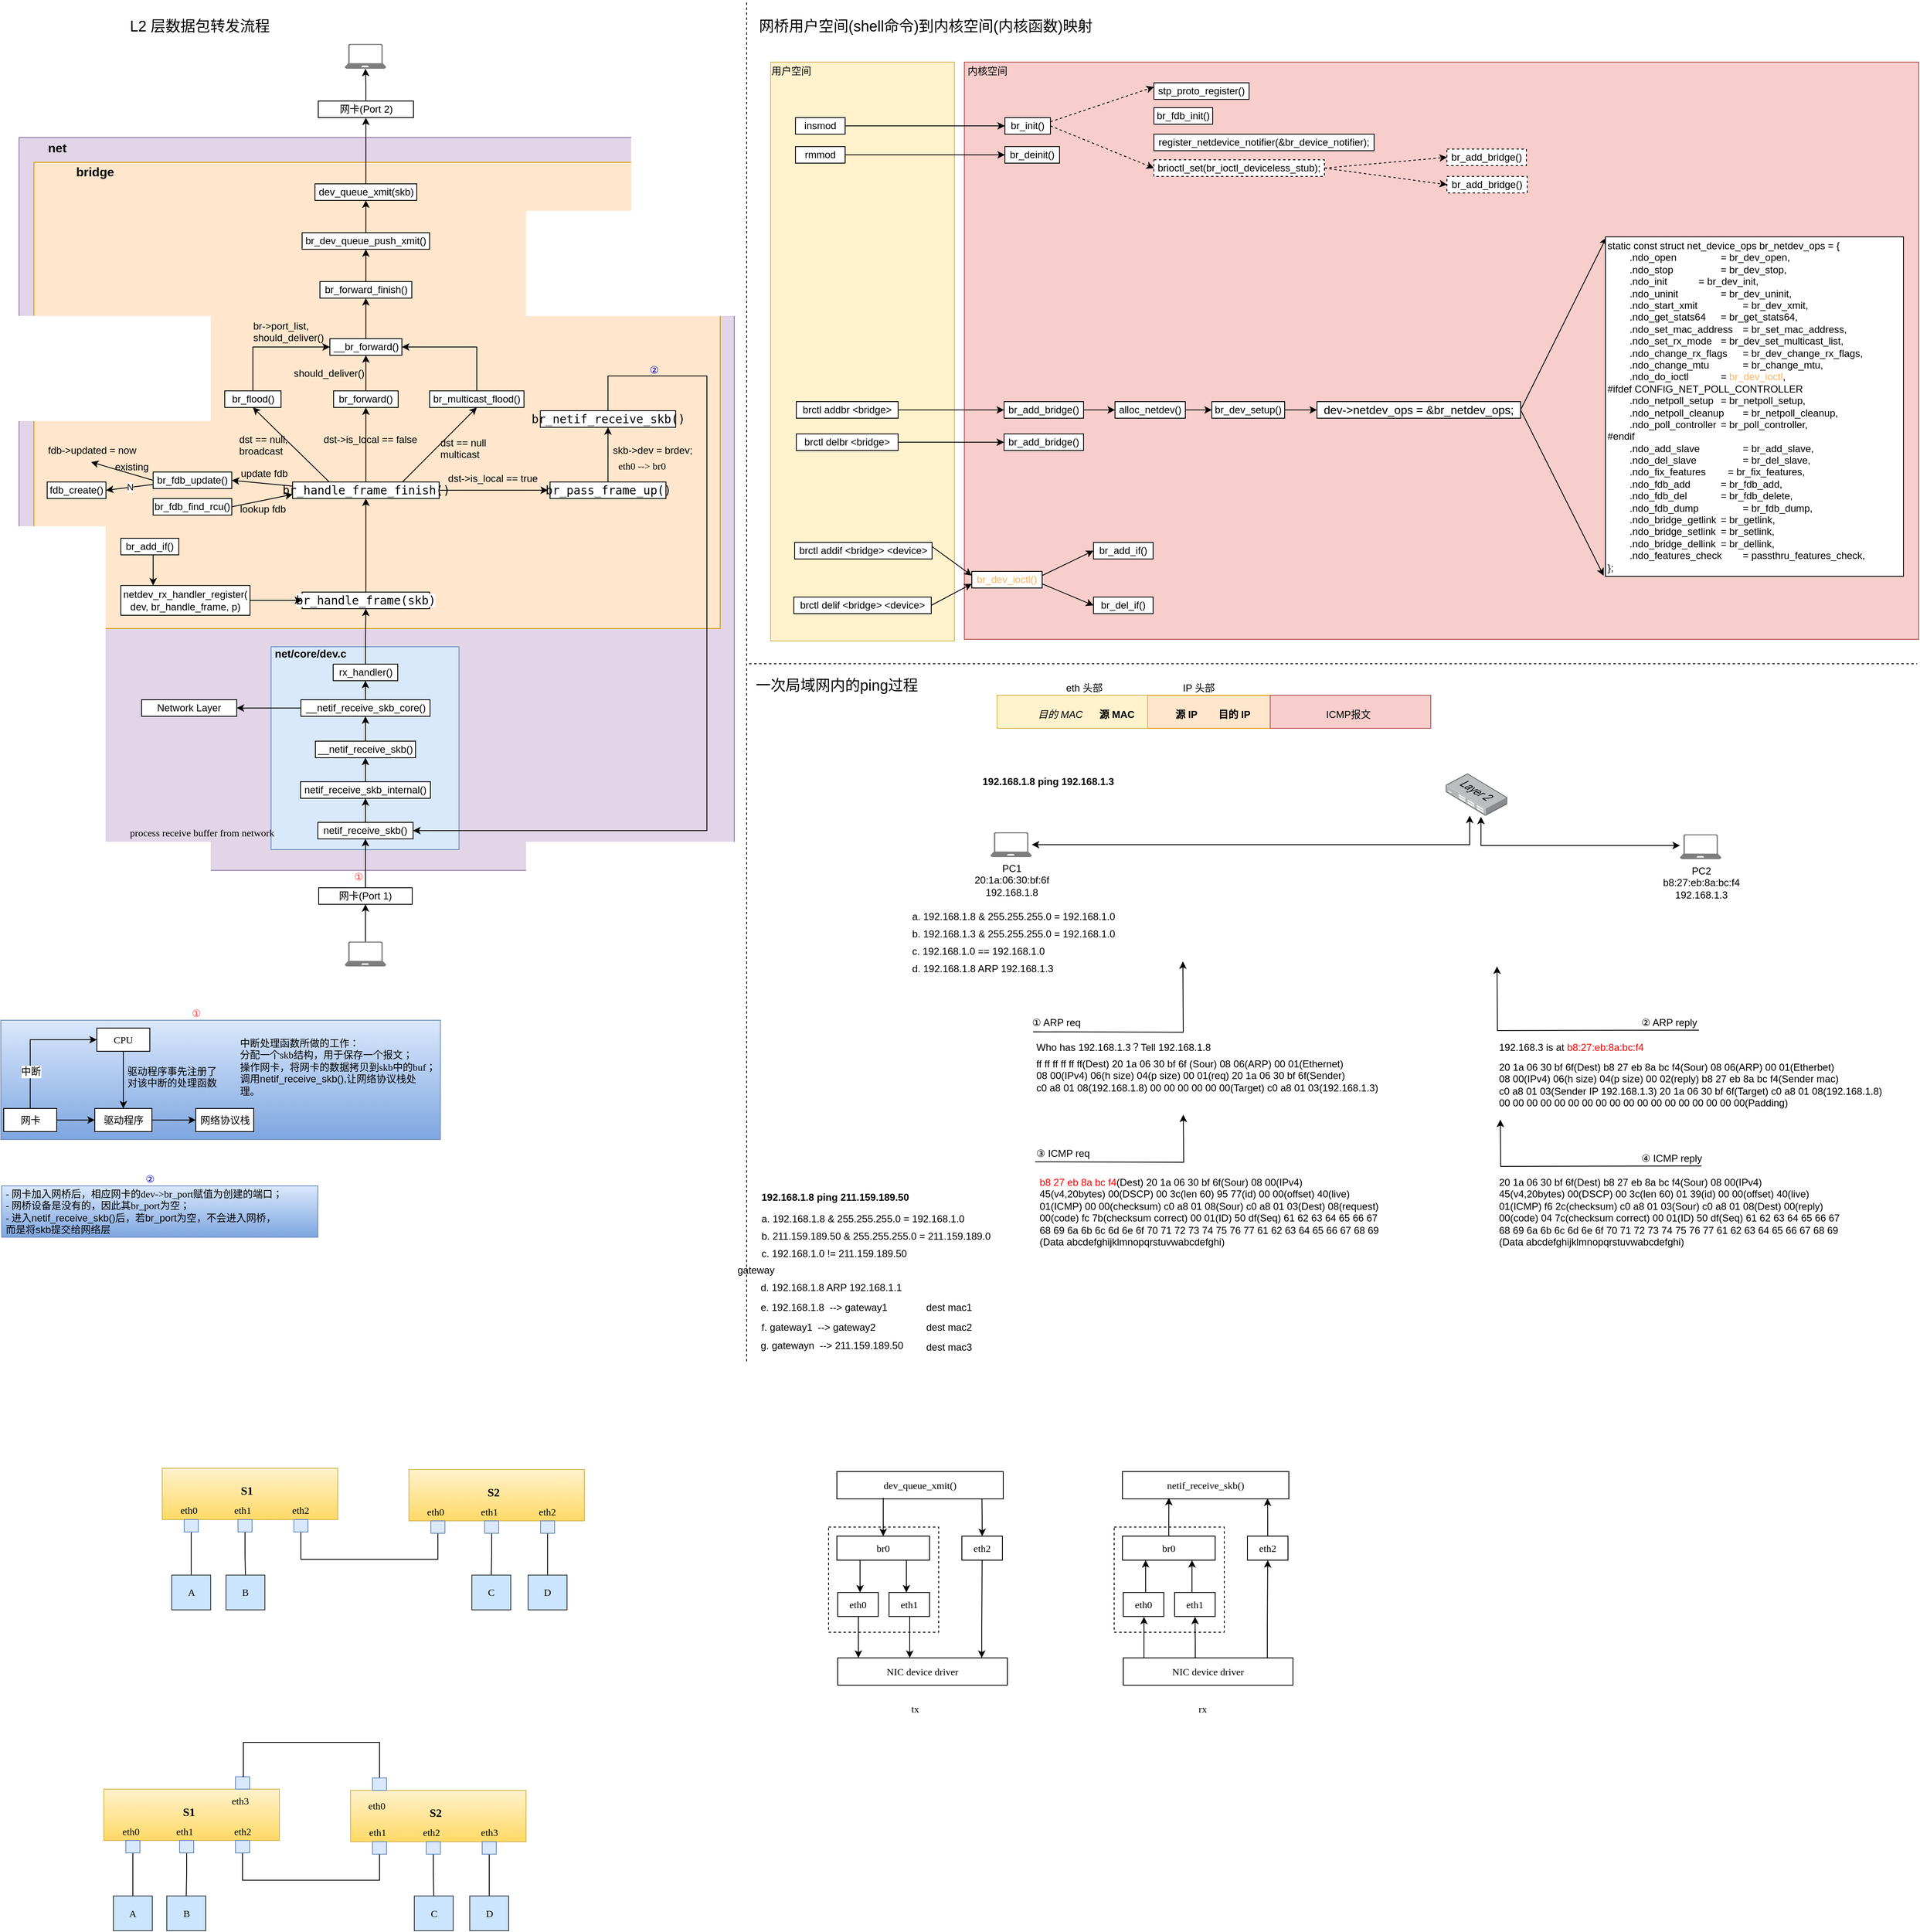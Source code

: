 <mxfile version="11.1.1" type="device"><diagram id="pggCxgmWCeOLtdeDBVQR" name="Page-1"><mxGraphModel dx="1092" dy="496" grid="0" gridSize="10" guides="1" tooltips="1" connect="1" arrows="1" fold="1" page="1" pageScale="1" pageWidth="2336" pageHeight="1654" background="#FFFFFF" math="0" shadow="0"><root><mxCell id="0"/><mxCell id="1" parent="0"/><mxCell id="WSUZ93JyX-QimR6IPtAz-78" value="" style="rounded=0;whiteSpace=wrap;html=1;fontFamily=Verdana;dashed=1;" parent="1" vertex="1"><mxGeometry x="1006" y="1843" width="133" height="127" as="geometry"/></mxCell><mxCell id="WSUZ93JyX-QimR6IPtAz-35" value="" style="rounded=0;whiteSpace=wrap;html=1;fontFamily=Verdana;gradientColor=#7ea6e0;fillColor=#dae8fc;strokeColor=#6c8ebf;" parent="1" vertex="1"><mxGeometry x="7" y="1431" width="382" height="62" as="geometry"/></mxCell><mxCell id="WSUZ93JyX-QimR6IPtAz-34" value="" style="rounded=0;whiteSpace=wrap;html=1;fontFamily=Verdana;fillColor=#dae8fc;strokeColor=#6c8ebf;gradientColor=#7ea6e0;" parent="1" vertex="1"><mxGeometry x="6" y="1231" width="531" height="144" as="geometry"/></mxCell><mxCell id="AcL2q7CfcPeuOyl_07nG-2" value="" style="rounded=0;whiteSpace=wrap;html=1;fillColor=#f8cecc;strokeColor=#b85450;" parent="1" vertex="1"><mxGeometry x="1170" y="74" width="1153" height="697" as="geometry"/></mxCell><mxCell id="AcL2q7CfcPeuOyl_07nG-1" value="" style="rounded=0;whiteSpace=wrap;html=1;fillColor=#fff2cc;strokeColor=#d6b656;" parent="1" vertex="1"><mxGeometry x="936" y="74" width="222" height="699" as="geometry"/></mxCell><mxCell id="nwdufFxf_ckPAzX-Uxvn-13" value="" style="rounded=0;whiteSpace=wrap;html=1;fillColor=#e1d5e7;strokeColor=#9673a6;" parent="1" vertex="1"><mxGeometry x="28" y="165" width="864" height="885" as="geometry"/></mxCell><mxCell id="nwdufFxf_ckPAzX-Uxvn-22" value="" style="rounded=0;whiteSpace=wrap;html=1;fillColor=#dae8fc;strokeColor=#6c8ebf;" parent="1" vertex="1"><mxGeometry x="332.5" y="780" width="227" height="245" as="geometry"/></mxCell><mxCell id="rc-2IXcW5ZdC0OMzEDfA-25" value="" style="rounded=0;whiteSpace=wrap;html=1;fillColor=#ffe6cc;strokeColor=#d79b00;" parent="1" vertex="1"><mxGeometry x="46" y="195" width="829" height="563" as="geometry"/></mxCell><mxCell id="BfGHJLSGEHnHLtHyCXEt-1" style="edgeStyle=orthogonalEdgeStyle;rounded=0;orthogonalLoop=1;jettySize=auto;html=1;entryX=0.5;entryY=1;entryDx=0;entryDy=0;" edge="1" parent="1" source="lkw5cNi_A0isOKVGkzOg-30" target="lkw5cNi_A0isOKVGkzOg-32"><mxGeometry relative="1" as="geometry"/></mxCell><mxCell id="lkw5cNi_A0isOKVGkzOg-30" value="&lt;span style=&quot;font-family: &amp;#34;droid sans mono&amp;#34; , monospace , monospace , &amp;#34;droid sans fallback&amp;#34; ; font-size: 14px ; background-color: rgb(255 , 255 , 255)&quot;&gt;&lt;font color=&quot;#000000&quot;&gt;br_handle_frame(skb)&lt;/font&gt;&lt;/span&gt;" style="rounded=0;whiteSpace=wrap;html=1;fontColor=#FFFFFF;" parent="1" vertex="1"><mxGeometry x="370" y="714" width="154" height="20" as="geometry"/></mxCell><mxCell id="kpvhtleGyeqen0ASlZic-2" style="edgeStyle=orthogonalEdgeStyle;rounded=0;orthogonalLoop=1;jettySize=auto;html=1;" parent="1" source="lkw5cNi_A0isOKVGkzOg-32" edge="1"><mxGeometry relative="1" as="geometry"><mxPoint x="667" y="591" as="targetPoint"/></mxGeometry></mxCell><mxCell id="rc-2IXcW5ZdC0OMzEDfA-3" style="edgeStyle=orthogonalEdgeStyle;rounded=0;orthogonalLoop=1;jettySize=auto;html=1;entryX=0.5;entryY=1;entryDx=0;entryDy=0;fontColor=#FFFFFF;" parent="1" source="lkw5cNi_A0isOKVGkzOg-32" target="rc-2IXcW5ZdC0OMzEDfA-2" edge="1"><mxGeometry relative="1" as="geometry"/></mxCell><mxCell id="lkw5cNi_A0isOKVGkzOg-32" value="&lt;font color=&quot;#000000&quot; face=&quot;droid sans mono, monospace, monospace, droid sans fallback&quot;&gt;&lt;span style=&quot;font-size: 14px&quot;&gt;br_handle_frame_finish()&lt;/span&gt;&lt;/font&gt;" style="rounded=0;whiteSpace=wrap;html=1;fontColor=#FFFFFF;" parent="1" vertex="1"><mxGeometry x="358.5" y="581" width="177" height="20" as="geometry"/></mxCell><mxCell id="kpvhtleGyeqen0ASlZic-6" style="edgeStyle=orthogonalEdgeStyle;rounded=0;orthogonalLoop=1;jettySize=auto;html=1;entryX=0.5;entryY=1;entryDx=0;entryDy=0;" parent="1" source="lkw5cNi_A0isOKVGkzOg-33" target="kpvhtleGyeqen0ASlZic-5" edge="1"><mxGeometry relative="1" as="geometry"/></mxCell><mxCell id="lkw5cNi_A0isOKVGkzOg-33" value="&lt;font color=&quot;#000000&quot; face=&quot;droid sans mono, monospace, monospace, droid sans fallback&quot;&gt;&lt;span style=&quot;font-size: 14px&quot;&gt;br_pass_frame_up()&lt;/span&gt;&lt;/font&gt;" style="rounded=0;whiteSpace=wrap;html=1;fontColor=#FFFFFF;" parent="1" vertex="1"><mxGeometry x="669.5" y="581" width="140" height="20" as="geometry"/></mxCell><mxCell id="kpvhtleGyeqen0ASlZic-3" value="dst-&amp;gt;is_local == true" style="text;html=1;align=center;verticalAlign=middle;resizable=0;points=[];autosize=1;" parent="1" vertex="1"><mxGeometry x="541" y="568" width="118" height="18" as="geometry"/></mxCell><mxCell id="kpvhtleGyeqen0ASlZic-11" style="edgeStyle=orthogonalEdgeStyle;rounded=0;orthogonalLoop=1;jettySize=auto;html=1;exitX=0.5;exitY=0;exitDx=0;exitDy=0;entryX=1;entryY=0.5;entryDx=0;entryDy=0;" parent="1" source="kpvhtleGyeqen0ASlZic-5" target="kpvhtleGyeqen0ASlZic-10" edge="1"><mxGeometry relative="1" as="geometry"><mxPoint x="690.6" y="482.5" as="sourcePoint"/><mxPoint x="500.5" y="944.5" as="targetPoint"/><Array as="points"><mxPoint x="739" y="453"/><mxPoint x="859" y="453"/><mxPoint x="859" y="1002"/></Array></mxGeometry></mxCell><mxCell id="kpvhtleGyeqen0ASlZic-5" value="&lt;font color=&quot;#000000&quot; face=&quot;droid sans mono, monospace, monospace, droid sans fallback&quot;&gt;&lt;span style=&quot;font-size: 14px&quot;&gt;br_netif_receive_skb()&lt;/span&gt;&lt;/font&gt;" style="rounded=0;whiteSpace=wrap;html=1;fontColor=#FFFFFF;" parent="1" vertex="1"><mxGeometry x="657.75" y="495" width="163.5" height="20" as="geometry"/></mxCell><mxCell id="kpvhtleGyeqen0ASlZic-7" value="skb-&amp;gt;dev = brdev;" style="text;html=1;align=center;verticalAlign=middle;resizable=0;points=[];autosize=1;" parent="1" vertex="1"><mxGeometry x="739.5" y="534" width="106" height="18" as="geometry"/></mxCell><mxCell id="nwdufFxf_ckPAzX-Uxvn-12" style="edgeStyle=orthogonalEdgeStyle;rounded=0;orthogonalLoop=1;jettySize=auto;html=1;entryX=0.5;entryY=1;entryDx=0;entryDy=0;" parent="1" source="kpvhtleGyeqen0ASlZic-10" target="nwdufFxf_ckPAzX-Uxvn-11" edge="1"><mxGeometry relative="1" as="geometry"/></mxCell><mxCell id="kpvhtleGyeqen0ASlZic-10" value="&lt;span style=&quot;color: rgb(0 , 0 , 0)&quot;&gt;netif_receive_skb()&lt;/span&gt;" style="rounded=0;whiteSpace=wrap;html=1;fontColor=#FFFFFF;" parent="1" vertex="1"><mxGeometry x="389" y="992" width="115" height="20" as="geometry"/></mxCell><mxCell id="rc-2IXcW5ZdC0OMzEDfA-13" style="edgeStyle=orthogonalEdgeStyle;rounded=0;orthogonalLoop=1;jettySize=auto;html=1;entryX=0.5;entryY=1;entryDx=0;entryDy=0;fontColor=#FFFFFF;" parent="1" source="rc-2IXcW5ZdC0OMzEDfA-2" target="rc-2IXcW5ZdC0OMzEDfA-12" edge="1"><mxGeometry relative="1" as="geometry"/></mxCell><mxCell id="rc-2IXcW5ZdC0OMzEDfA-2" value="&lt;font color=&quot;#000000&quot;&gt;br_forward()&lt;/font&gt;" style="rounded=0;whiteSpace=wrap;html=1;fontColor=#FFFFFF;" parent="1" vertex="1"><mxGeometry x="408" y="471" width="78" height="20" as="geometry"/></mxCell><mxCell id="1eCkSnJLgNm2QJ2jjw1V-20" style="edgeStyle=orthogonalEdgeStyle;rounded=0;orthogonalLoop=1;jettySize=auto;html=1;entryX=0;entryY=0.5;entryDx=0;entryDy=0;startArrow=none;startFill=0;" parent="1" source="rc-2IXcW5ZdC0OMzEDfA-4" target="rc-2IXcW5ZdC0OMzEDfA-12" edge="1"><mxGeometry relative="1" as="geometry"><Array as="points"><mxPoint x="311" y="418"/></Array></mxGeometry></mxCell><mxCell id="rc-2IXcW5ZdC0OMzEDfA-4" value="&lt;font color=&quot;#000000&quot;&gt;br_flood()&lt;/font&gt;" style="rounded=0;whiteSpace=wrap;html=1;fontColor=#FFFFFF;" parent="1" vertex="1"><mxGeometry x="276.5" y="471" width="68" height="20" as="geometry"/></mxCell><mxCell id="rc-2IXcW5ZdC0OMzEDfA-6" value="" style="endArrow=classic;html=1;fontColor=#FFFFFF;exitX=0.25;exitY=0;exitDx=0;exitDy=0;entryX=0.5;entryY=1;entryDx=0;entryDy=0;" parent="1" source="lkw5cNi_A0isOKVGkzOg-32" target="rc-2IXcW5ZdC0OMzEDfA-4" edge="1"><mxGeometry width="50" height="50" relative="1" as="geometry"><mxPoint x="276.5" y="1033" as="sourcePoint"/><mxPoint x="326.5" y="983" as="targetPoint"/></mxGeometry></mxCell><mxCell id="rc-2IXcW5ZdC0OMzEDfA-7" value="&lt;span style=&quot;color: rgb(0 , 0 , 0) ; text-align: center&quot;&gt;dst-&amp;gt;is_local == false&lt;/span&gt;" style="text;html=1;resizable=0;points=[];autosize=1;align=left;verticalAlign=top;spacingTop=-4;fontColor=#FFFFFF;" parent="1" vertex="1"><mxGeometry x="394" y="520" width="123" height="14" as="geometry"/></mxCell><mxCell id="rc-2IXcW5ZdC0OMzEDfA-8" value="&lt;font color=&quot;#000000&quot;&gt;dst == null,&lt;br&gt;broadcast&lt;br&gt;&lt;/font&gt;" style="text;html=1;resizable=0;points=[];autosize=1;align=left;verticalAlign=top;spacingTop=-4;fontColor=#FFFFFF;" parent="1" vertex="1"><mxGeometry x="291.5" y="520" width="69" height="28" as="geometry"/></mxCell><mxCell id="WSUZ93JyX-QimR6IPtAz-33" style="edgeStyle=orthogonalEdgeStyle;rounded=0;orthogonalLoop=1;jettySize=auto;html=1;entryX=1;entryY=0.5;entryDx=0;entryDy=0;fontFamily=Verdana;" parent="1" source="rc-2IXcW5ZdC0OMzEDfA-9" target="rc-2IXcW5ZdC0OMzEDfA-12" edge="1"><mxGeometry relative="1" as="geometry"><Array as="points"><mxPoint x="581" y="418"/></Array></mxGeometry></mxCell><mxCell id="rc-2IXcW5ZdC0OMzEDfA-9" value="&lt;span style=&quot;color: rgb(0 , 0 , 0)&quot;&gt;br_multicast_flood()&lt;/span&gt;" style="rounded=0;whiteSpace=wrap;html=1;fontColor=#FFFFFF;" parent="1" vertex="1"><mxGeometry x="524" y="471" width="114" height="20" as="geometry"/></mxCell><mxCell id="rc-2IXcW5ZdC0OMzEDfA-10" value="" style="endArrow=classic;html=1;fontColor=#FFFFFF;entryX=0.5;entryY=1;entryDx=0;entryDy=0;exitX=0.75;exitY=0;exitDx=0;exitDy=0;" parent="1" source="lkw5cNi_A0isOKVGkzOg-32" target="rc-2IXcW5ZdC0OMzEDfA-9" edge="1"><mxGeometry width="50" height="50" relative="1" as="geometry"><mxPoint x="276.5" y="1033" as="sourcePoint"/><mxPoint x="326.5" y="983" as="targetPoint"/></mxGeometry></mxCell><mxCell id="rc-2IXcW5ZdC0OMzEDfA-11" value="&lt;font color=&quot;#000000&quot;&gt;dst == null&lt;br&gt;multicast&lt;br&gt;&lt;/font&gt;" style="text;html=1;resizable=0;points=[];autosize=1;align=left;verticalAlign=top;spacingTop=-4;fontColor=#FFFFFF;" parent="1" vertex="1"><mxGeometry x="534.5" y="524" width="65" height="28" as="geometry"/></mxCell><mxCell id="rc-2IXcW5ZdC0OMzEDfA-15" style="edgeStyle=orthogonalEdgeStyle;rounded=0;orthogonalLoop=1;jettySize=auto;html=1;entryX=0.5;entryY=1;entryDx=0;entryDy=0;fontColor=#FFFFFF;" parent="1" source="rc-2IXcW5ZdC0OMzEDfA-12" target="rc-2IXcW5ZdC0OMzEDfA-14" edge="1"><mxGeometry relative="1" as="geometry"/></mxCell><mxCell id="rc-2IXcW5ZdC0OMzEDfA-12" value="&lt;span style=&quot;color: rgb(0 , 0 , 0)&quot;&gt;__br_forward()&lt;/span&gt;" style="rounded=0;whiteSpace=wrap;html=1;fontColor=#FFFFFF;" parent="1" vertex="1"><mxGeometry x="403.5" y="408" width="87" height="20" as="geometry"/></mxCell><mxCell id="rc-2IXcW5ZdC0OMzEDfA-17" style="edgeStyle=orthogonalEdgeStyle;rounded=0;orthogonalLoop=1;jettySize=auto;html=1;entryX=0.5;entryY=1;entryDx=0;entryDy=0;fontColor=#FFFFFF;" parent="1" source="rc-2IXcW5ZdC0OMzEDfA-14" target="rc-2IXcW5ZdC0OMzEDfA-16" edge="1"><mxGeometry relative="1" as="geometry"/></mxCell><mxCell id="rc-2IXcW5ZdC0OMzEDfA-14" value="&lt;span style=&quot;color: rgb(0 , 0 , 0)&quot;&gt;br_forward_finish()&lt;/span&gt;" style="rounded=0;whiteSpace=wrap;html=1;fontColor=#FFFFFF;" parent="1" vertex="1"><mxGeometry x="391.5" y="339" width="111" height="20" as="geometry"/></mxCell><mxCell id="rc-2IXcW5ZdC0OMzEDfA-19" style="edgeStyle=orthogonalEdgeStyle;rounded=0;orthogonalLoop=1;jettySize=auto;html=1;entryX=0.5;entryY=1;entryDx=0;entryDy=0;fontColor=#FFFFFF;" parent="1" source="rc-2IXcW5ZdC0OMzEDfA-16" target="rc-2IXcW5ZdC0OMzEDfA-18" edge="1"><mxGeometry relative="1" as="geometry"/></mxCell><mxCell id="rc-2IXcW5ZdC0OMzEDfA-16" value="&lt;font color=&quot;#000000&quot;&gt;br_dev_queue_push_xmit()&lt;/font&gt;" style="rounded=0;whiteSpace=wrap;html=1;fontColor=#FFFFFF;" parent="1" vertex="1"><mxGeometry x="370" y="280" width="154" height="20" as="geometry"/></mxCell><mxCell id="nwdufFxf_ckPAzX-Uxvn-3" style="edgeStyle=orthogonalEdgeStyle;rounded=0;orthogonalLoop=1;jettySize=auto;html=1;entryX=0.5;entryY=1;entryDx=0;entryDy=0;" parent="1" source="rc-2IXcW5ZdC0OMzEDfA-18" target="nwdufFxf_ckPAzX-Uxvn-2" edge="1"><mxGeometry relative="1" as="geometry"/></mxCell><mxCell id="rc-2IXcW5ZdC0OMzEDfA-18" value="&lt;font color=&quot;#000000&quot;&gt;dev_queue_xmit(skb)&lt;/font&gt;" style="rounded=0;whiteSpace=wrap;html=1;fontColor=#FFFFFF;" parent="1" vertex="1"><mxGeometry x="385.5" y="221" width="123" height="20" as="geometry"/></mxCell><mxCell id="rc-2IXcW5ZdC0OMzEDfA-23" style="edgeStyle=orthogonalEdgeStyle;rounded=0;orthogonalLoop=1;jettySize=auto;html=1;entryX=0.5;entryY=1;entryDx=0;entryDy=0;fontColor=#FFFFFF;" parent="1" source="rc-2IXcW5ZdC0OMzEDfA-20" target="kpvhtleGyeqen0ASlZic-10" edge="1"><mxGeometry relative="1" as="geometry"/></mxCell><mxCell id="rc-2IXcW5ZdC0OMzEDfA-20" value="&lt;font color=&quot;#000000&quot;&gt;网卡(Port 1)&lt;/font&gt;" style="rounded=0;whiteSpace=wrap;html=1;fontColor=#FFFFFF;" parent="1" vertex="1"><mxGeometry x="390" y="1071" width="113" height="20" as="geometry"/></mxCell><mxCell id="nwdufFxf_ckPAzX-Uxvn-1" value="&lt;font style=&quot;font-size: 15px&quot;&gt;&lt;b&gt;bridge&lt;/b&gt;&lt;/font&gt;" style="text;html=1;resizable=0;points=[];autosize=1;align=left;verticalAlign=top;spacingTop=-4;" parent="1" vertex="1"><mxGeometry x="95" y="194.5" width="56" height="15" as="geometry"/></mxCell><mxCell id="nwdufFxf_ckPAzX-Uxvn-10" style="edgeStyle=orthogonalEdgeStyle;rounded=0;orthogonalLoop=1;jettySize=auto;html=1;entryX=0.5;entryY=1;entryDx=0;entryDy=0;entryPerimeter=0;" parent="1" source="nwdufFxf_ckPAzX-Uxvn-2" target="nwdufFxf_ckPAzX-Uxvn-9" edge="1"><mxGeometry relative="1" as="geometry"/></mxCell><mxCell id="nwdufFxf_ckPAzX-Uxvn-2" value="&lt;font color=&quot;#000000&quot;&gt;网卡(Port 2)&lt;/font&gt;" style="rounded=0;whiteSpace=wrap;html=1;fontColor=#FFFFFF;" parent="1" vertex="1"><mxGeometry x="389.5" y="121" width="115" height="20" as="geometry"/></mxCell><mxCell id="nwdufFxf_ckPAzX-Uxvn-8" style="edgeStyle=orthogonalEdgeStyle;rounded=0;orthogonalLoop=1;jettySize=auto;html=1;entryX=0.5;entryY=1;entryDx=0;entryDy=0;" parent="1" source="nwdufFxf_ckPAzX-Uxvn-7" target="rc-2IXcW5ZdC0OMzEDfA-20" edge="1"><mxGeometry relative="1" as="geometry"/></mxCell><mxCell id="nwdufFxf_ckPAzX-Uxvn-7" value="" style="pointerEvents=1;shadow=0;dashed=0;html=1;strokeColor=none;labelPosition=center;verticalLabelPosition=bottom;verticalAlign=top;align=center;shape=mxgraph.azure.laptop;fillColor=#7D7D7D;" parent="1" vertex="1"><mxGeometry x="421.5" y="1136" width="50" height="30" as="geometry"/></mxCell><mxCell id="nwdufFxf_ckPAzX-Uxvn-9" value="" style="pointerEvents=1;shadow=0;dashed=0;html=1;strokeColor=none;labelPosition=center;verticalLabelPosition=bottom;verticalAlign=top;align=center;shape=mxgraph.azure.laptop;fillColor=#7D7D7D;" parent="1" vertex="1"><mxGeometry x="421.5" y="52" width="50" height="30" as="geometry"/></mxCell><mxCell id="nwdufFxf_ckPAzX-Uxvn-18" style="edgeStyle=orthogonalEdgeStyle;rounded=0;orthogonalLoop=1;jettySize=auto;html=1;entryX=0.5;entryY=1;entryDx=0;entryDy=0;" parent="1" source="nwdufFxf_ckPAzX-Uxvn-11" target="nwdufFxf_ckPAzX-Uxvn-15" edge="1"><mxGeometry relative="1" as="geometry"/></mxCell><mxCell id="nwdufFxf_ckPAzX-Uxvn-11" value="&lt;font color=&quot;#000000&quot;&gt;netif_receive_skb_internal()&lt;/font&gt;" style="rounded=0;whiteSpace=wrap;html=1;fontColor=#FFFFFF;" parent="1" vertex="1"><mxGeometry x="368" y="943" width="157" height="20" as="geometry"/></mxCell><mxCell id="nwdufFxf_ckPAzX-Uxvn-14" value="&lt;font size=&quot;1&quot;&gt;&lt;b style=&quot;font-size: 15px&quot;&gt;net&lt;/b&gt;&lt;/font&gt;" style="text;html=1;resizable=0;points=[];autosize=1;align=left;verticalAlign=top;spacingTop=-4;" parent="1" vertex="1"><mxGeometry x="61" y="165.5" width="33" height="16" as="geometry"/></mxCell><mxCell id="nwdufFxf_ckPAzX-Uxvn-19" style="edgeStyle=orthogonalEdgeStyle;rounded=0;orthogonalLoop=1;jettySize=auto;html=1;entryX=0.5;entryY=1;entryDx=0;entryDy=0;" parent="1" source="nwdufFxf_ckPAzX-Uxvn-15" target="nwdufFxf_ckPAzX-Uxvn-16" edge="1"><mxGeometry relative="1" as="geometry"/></mxCell><mxCell id="nwdufFxf_ckPAzX-Uxvn-15" value="&lt;font color=&quot;#000000&quot;&gt;__netif_receive_skb()&lt;/font&gt;" style="rounded=0;whiteSpace=wrap;html=1;fontColor=#FFFFFF;" parent="1" vertex="1"><mxGeometry x="386" y="894" width="121" height="20" as="geometry"/></mxCell><mxCell id="nwdufFxf_ckPAzX-Uxvn-20" style="edgeStyle=orthogonalEdgeStyle;rounded=0;orthogonalLoop=1;jettySize=auto;html=1;entryX=0.5;entryY=1;entryDx=0;entryDy=0;" parent="1" source="nwdufFxf_ckPAzX-Uxvn-16" target="nwdufFxf_ckPAzX-Uxvn-17" edge="1"><mxGeometry relative="1" as="geometry"/></mxCell><mxCell id="WSUZ93JyX-QimR6IPtAz-30" style="edgeStyle=orthogonalEdgeStyle;rounded=0;orthogonalLoop=1;jettySize=auto;html=1;fontFamily=Verdana;" parent="1" source="nwdufFxf_ckPAzX-Uxvn-16" target="WSUZ93JyX-QimR6IPtAz-29" edge="1"><mxGeometry relative="1" as="geometry"/></mxCell><mxCell id="nwdufFxf_ckPAzX-Uxvn-16" value="&lt;font color=&quot;#000000&quot;&gt;__netif_receive_skb_core()&lt;/font&gt;" style="rounded=0;whiteSpace=wrap;html=1;fontColor=#FFFFFF;" parent="1" vertex="1"><mxGeometry x="368.5" y="844" width="156" height="20" as="geometry"/></mxCell><mxCell id="BfGHJLSGEHnHLtHyCXEt-2" style="edgeStyle=orthogonalEdgeStyle;rounded=0;orthogonalLoop=1;jettySize=auto;html=1;entryX=0.5;entryY=1;entryDx=0;entryDy=0;" edge="1" parent="1" source="nwdufFxf_ckPAzX-Uxvn-17" target="lkw5cNi_A0isOKVGkzOg-30"><mxGeometry relative="1" as="geometry"/></mxCell><mxCell id="nwdufFxf_ckPAzX-Uxvn-17" value="&lt;font color=&quot;#000000&quot;&gt;rx_handler()&lt;/font&gt;" style="rounded=0;whiteSpace=wrap;html=1;fontColor=#FFFFFF;" parent="1" vertex="1"><mxGeometry x="407.5" y="801" width="78" height="20" as="geometry"/></mxCell><mxCell id="nwdufFxf_ckPAzX-Uxvn-23" value="&lt;b&gt;&lt;font style=&quot;font-size: 13px&quot;&gt;net/core/dev.c&lt;/font&gt;&lt;/b&gt;" style="text;html=1;resizable=0;points=[];autosize=1;align=left;verticalAlign=top;spacingTop=-4;" parent="1" vertex="1"><mxGeometry x="334.5" y="778" width="96" height="14" as="geometry"/></mxCell><mxCell id="nwdufFxf_ckPAzX-Uxvn-26" style="edgeStyle=orthogonalEdgeStyle;rounded=0;orthogonalLoop=1;jettySize=auto;html=1;entryX=0;entryY=0.5;entryDx=0;entryDy=0;" parent="1" source="nwdufFxf_ckPAzX-Uxvn-24" target="nwdufFxf_ckPAzX-Uxvn-25" edge="1"><mxGeometry relative="1" as="geometry"/></mxCell><mxCell id="nwdufFxf_ckPAzX-Uxvn-24" value="&lt;font color=&quot;#000000&quot;&gt;insmod&lt;/font&gt;" style="rounded=0;whiteSpace=wrap;html=1;fontColor=#FFFFFF;" parent="1" vertex="1"><mxGeometry x="966" y="141" width="60" height="20" as="geometry"/></mxCell><mxCell id="nwdufFxf_ckPAzX-Uxvn-25" value="&lt;font color=&quot;#000000&quot;&gt;br_init()&lt;/font&gt;" style="rounded=0;whiteSpace=wrap;html=1;fontColor=#FFFFFF;" parent="1" vertex="1"><mxGeometry x="1219" y="141" width="55" height="20" as="geometry"/></mxCell><mxCell id="nwdufFxf_ckPAzX-Uxvn-33" style="edgeStyle=orthogonalEdgeStyle;rounded=0;orthogonalLoop=1;jettySize=auto;html=1;entryX=0;entryY=0.5;entryDx=0;entryDy=0;" parent="1" source="nwdufFxf_ckPAzX-Uxvn-27" target="nwdufFxf_ckPAzX-Uxvn-29" edge="1"><mxGeometry relative="1" as="geometry"/></mxCell><mxCell id="nwdufFxf_ckPAzX-Uxvn-27" value="&lt;font color=&quot;#000000&quot;&gt;brctl addbr &amp;lt;bridge&amp;gt;&lt;/font&gt;" style="rounded=0;whiteSpace=wrap;html=1;fontColor=#FFFFFF;" parent="1" vertex="1"><mxGeometry x="967" y="484" width="123" height="20" as="geometry"/></mxCell><mxCell id="nwdufFxf_ckPAzX-Uxvn-54" style="edgeStyle=orthogonalEdgeStyle;rounded=0;orthogonalLoop=1;jettySize=auto;html=1;entryX=0;entryY=0.5;entryDx=0;entryDy=0;" parent="1" source="nwdufFxf_ckPAzX-Uxvn-29" target="nwdufFxf_ckPAzX-Uxvn-46" edge="1"><mxGeometry relative="1" as="geometry"/></mxCell><mxCell id="nwdufFxf_ckPAzX-Uxvn-29" value="&lt;font color=&quot;#000000&quot;&gt;br_add_bridge()&lt;/font&gt;" style="rounded=0;whiteSpace=wrap;html=1;" parent="1" vertex="1"><mxGeometry x="1218" y="484" width="96" height="20" as="geometry"/></mxCell><mxCell id="nwdufFxf_ckPAzX-Uxvn-32" style="edgeStyle=orthogonalEdgeStyle;rounded=0;orthogonalLoop=1;jettySize=auto;html=1;entryX=0;entryY=0.5;entryDx=0;entryDy=0;" parent="1" source="nwdufFxf_ckPAzX-Uxvn-30" target="nwdufFxf_ckPAzX-Uxvn-31" edge="1"><mxGeometry relative="1" as="geometry"/></mxCell><mxCell id="nwdufFxf_ckPAzX-Uxvn-30" value="&lt;font color=&quot;#000000&quot;&gt;rmmod&lt;/font&gt;" style="rounded=0;whiteSpace=wrap;html=1;fontColor=#FFFFFF;" parent="1" vertex="1"><mxGeometry x="966" y="176" width="60" height="20" as="geometry"/></mxCell><mxCell id="nwdufFxf_ckPAzX-Uxvn-31" value="&lt;font color=&quot;#000000&quot;&gt;br_deinit()&lt;/font&gt;" style="rounded=0;whiteSpace=wrap;html=1;fontColor=#FFFFFF;" parent="1" vertex="1"><mxGeometry x="1219" y="176" width="66" height="20" as="geometry"/></mxCell><mxCell id="nwdufFxf_ckPAzX-Uxvn-34" style="edgeStyle=orthogonalEdgeStyle;rounded=0;orthogonalLoop=1;jettySize=auto;html=1;entryX=0;entryY=0.5;entryDx=0;entryDy=0;" parent="1" source="nwdufFxf_ckPAzX-Uxvn-35" target="nwdufFxf_ckPAzX-Uxvn-36" edge="1"><mxGeometry relative="1" as="geometry"/></mxCell><mxCell id="nwdufFxf_ckPAzX-Uxvn-35" value="&lt;font color=&quot;#000000&quot;&gt;brctl delbr &amp;lt;bridge&amp;gt;&lt;/font&gt;" style="rounded=0;whiteSpace=wrap;html=1;fontColor=#FFFFFF;" parent="1" vertex="1"><mxGeometry x="967" y="523" width="123" height="20" as="geometry"/></mxCell><mxCell id="nwdufFxf_ckPAzX-Uxvn-36" value="&lt;font color=&quot;#000000&quot;&gt;br_add_bridge()&lt;/font&gt;" style="rounded=0;whiteSpace=wrap;html=1;" parent="1" vertex="1"><mxGeometry x="1218" y="523" width="96" height="20" as="geometry"/></mxCell><mxCell id="nwdufFxf_ckPAzX-Uxvn-38" value="&lt;font color=&quot;#000000&quot;&gt;brctl addif &amp;lt;bridge&amp;gt; &amp;lt;device&amp;gt;&lt;/font&gt;" style="rounded=0;whiteSpace=wrap;html=1;fontColor=#FFFFFF;" parent="1" vertex="1"><mxGeometry x="965" y="654" width="166" height="20" as="geometry"/></mxCell><mxCell id="nwdufFxf_ckPAzX-Uxvn-39" value="&lt;font color=&quot;#000000&quot;&gt;br_add_if()&lt;/font&gt;" style="rounded=0;whiteSpace=wrap;html=1;fontColor=#FFFFFF;" parent="1" vertex="1"><mxGeometry x="1326" y="654" width="72" height="20" as="geometry"/></mxCell><mxCell id="nwdufFxf_ckPAzX-Uxvn-44" value="&lt;font color=&quot;#000000&quot;&gt;brctl delif &amp;lt;bridge&amp;gt; &amp;lt;device&amp;gt;&lt;/font&gt;" style="rounded=0;whiteSpace=wrap;html=1;fontColor=#FFFFFF;" parent="1" vertex="1"><mxGeometry x="964" y="720" width="166" height="20" as="geometry"/></mxCell><mxCell id="nwdufFxf_ckPAzX-Uxvn-45" value="&lt;font color=&quot;#000000&quot;&gt;br_del_if()&lt;/font&gt;" style="rounded=0;whiteSpace=wrap;html=1;fontColor=#FFFFFF;" parent="1" vertex="1"><mxGeometry x="1326" y="720" width="72" height="20" as="geometry"/></mxCell><mxCell id="nwdufFxf_ckPAzX-Uxvn-55" style="edgeStyle=orthogonalEdgeStyle;rounded=0;orthogonalLoop=1;jettySize=auto;html=1;entryX=0;entryY=0.5;entryDx=0;entryDy=0;" parent="1" source="nwdufFxf_ckPAzX-Uxvn-46" target="nwdufFxf_ckPAzX-Uxvn-47" edge="1"><mxGeometry relative="1" as="geometry"/></mxCell><mxCell id="nwdufFxf_ckPAzX-Uxvn-46" value="&lt;font color=&quot;#000000&quot;&gt;alloc_netdev()&lt;/font&gt;" style="rounded=0;whiteSpace=wrap;html=1;fontColor=#FFFFFF;" parent="1" vertex="1"><mxGeometry x="1352" y="484" width="85" height="20" as="geometry"/></mxCell><mxCell id="nwdufFxf_ckPAzX-Uxvn-56" style="edgeStyle=orthogonalEdgeStyle;rounded=0;orthogonalLoop=1;jettySize=auto;html=1;entryX=0;entryY=0.5;entryDx=0;entryDy=0;" parent="1" source="nwdufFxf_ckPAzX-Uxvn-47" target="nwdufFxf_ckPAzX-Uxvn-49" edge="1"><mxGeometry relative="1" as="geometry"/></mxCell><mxCell id="nwdufFxf_ckPAzX-Uxvn-47" value="&lt;font color=&quot;#000000&quot;&gt;br_dev_setup()&lt;/font&gt;" style="rounded=0;whiteSpace=wrap;html=1;fontColor=#FFFFFF;" parent="1" vertex="1"><mxGeometry x="1469" y="484" width="88" height="20" as="geometry"/></mxCell><mxCell id="nwdufFxf_ckPAzX-Uxvn-49" value="&lt;div style=&quot;font-size: 14px ; line-height: 19px ; white-space: pre&quot;&gt;&lt;span style=&quot;background-color: rgb(255 , 255 , 255)&quot;&gt;&lt;font color=&quot;#000000&quot;&gt;dev-&amp;gt;netdev_ops = &amp;amp;br_netdev_ops;&lt;/font&gt;&lt;/span&gt;&lt;/div&gt;" style="rounded=0;whiteSpace=wrap;html=1;fontColor=#FFFFFF;" parent="1" vertex="1"><mxGeometry x="1596" y="484" width="246" height="20" as="geometry"/></mxCell><mxCell id="nwdufFxf_ckPAzX-Uxvn-51" value="" style="endArrow=classic;html=1;exitX=1;exitY=0.5;exitDx=0;exitDy=0;entryX=0.003;entryY=0.002;entryDx=0;entryDy=0;entryPerimeter=0;" parent="1" source="nwdufFxf_ckPAzX-Uxvn-49" target="nwdufFxf_ckPAzX-Uxvn-53" edge="1"><mxGeometry width="50" height="50" relative="1" as="geometry"><mxPoint x="2002" y="675" as="sourcePoint"/><mxPoint x="2084" y="373" as="targetPoint"/></mxGeometry></mxCell><mxCell id="nwdufFxf_ckPAzX-Uxvn-52" value="" style="endArrow=classic;html=1;exitX=1;exitY=0.5;exitDx=0;exitDy=0;entryX=-0.006;entryY=0.998;entryDx=0;entryDy=0;entryPerimeter=0;" parent="1" source="nwdufFxf_ckPAzX-Uxvn-49" target="nwdufFxf_ckPAzX-Uxvn-53" edge="1"><mxGeometry width="50" height="50" relative="1" as="geometry"><mxPoint x="1852" y="504" as="sourcePoint"/><mxPoint x="2080" y="560" as="targetPoint"/></mxGeometry></mxCell><mxCell id="nwdufFxf_ckPAzX-Uxvn-53" value="&lt;div&gt;&lt;font color=&quot;#000000&quot;&gt;static const struct net_device_ops br_netdev_ops = {&lt;/font&gt;&lt;/div&gt;&lt;div&gt;&lt;font color=&quot;#000000&quot;&gt;&lt;span style=&quot;white-space: pre&quot;&gt;&#9;&lt;/span&gt;.ndo_open&lt;span style=&quot;white-space: pre&quot;&gt;&#9;&#9;&lt;/span&gt; = br_dev_open,&lt;/font&gt;&lt;/div&gt;&lt;div&gt;&lt;font color=&quot;#000000&quot;&gt;&lt;span style=&quot;white-space: pre&quot;&gt;&#9;&lt;/span&gt;.ndo_stop&lt;span style=&quot;white-space: pre&quot;&gt;&#9;&#9;&lt;/span&gt; = br_dev_stop,&lt;/font&gt;&lt;/div&gt;&lt;div&gt;&lt;font color=&quot;#000000&quot;&gt;&lt;span style=&quot;white-space: pre&quot;&gt;&#9;&lt;/span&gt;.ndo_init&lt;span style=&quot;white-space: pre&quot;&gt;&#9;&#9;&lt;/span&gt; = br_dev_init,&lt;/font&gt;&lt;/div&gt;&lt;div&gt;&lt;font color=&quot;#000000&quot;&gt;&lt;span style=&quot;white-space: pre&quot;&gt;&#9;&lt;/span&gt;.ndo_uninit&lt;span style=&quot;white-space: pre&quot;&gt;&#9;&#9;&lt;/span&gt; = br_dev_uninit,&lt;/font&gt;&lt;/div&gt;&lt;div&gt;&lt;font color=&quot;#000000&quot;&gt;&lt;span style=&quot;white-space: pre&quot;&gt;&#9;&lt;/span&gt;.ndo_start_xmit&lt;span style=&quot;white-space: pre&quot;&gt;&#9;&#9;&lt;/span&gt; = br_dev_xmit,&lt;/font&gt;&lt;/div&gt;&lt;div&gt;&lt;font color=&quot;#000000&quot;&gt;&lt;span style=&quot;white-space: pre&quot;&gt;&#9;&lt;/span&gt;.ndo_get_stats64&lt;span style=&quot;white-space: pre&quot;&gt;&#9;&lt;/span&gt; = br_get_stats64,&lt;/font&gt;&lt;/div&gt;&lt;div&gt;&lt;font color=&quot;#000000&quot;&gt;&lt;span style=&quot;white-space: pre&quot;&gt;&#9;&lt;/span&gt;.ndo_set_mac_address&lt;span style=&quot;white-space: pre&quot;&gt;&#9;&lt;/span&gt; = br_set_mac_address,&lt;/font&gt;&lt;/div&gt;&lt;div&gt;&lt;font color=&quot;#000000&quot;&gt;&lt;span style=&quot;white-space: pre&quot;&gt;&#9;&lt;/span&gt;.ndo_set_rx_mode&lt;span style=&quot;white-space: pre&quot;&gt;&#9;&lt;/span&gt; = br_dev_set_multicast_list,&lt;/font&gt;&lt;/div&gt;&lt;div&gt;&lt;font color=&quot;#000000&quot;&gt;&lt;span style=&quot;white-space: pre&quot;&gt;&#9;&lt;/span&gt;.ndo_change_rx_flags&lt;span style=&quot;white-space: pre&quot;&gt;&#9;&lt;/span&gt; = br_dev_change_rx_flags,&lt;/font&gt;&lt;/div&gt;&lt;div&gt;&lt;font color=&quot;#000000&quot;&gt;&lt;span style=&quot;white-space: pre&quot;&gt;&#9;&lt;/span&gt;.ndo_change_mtu&lt;span style=&quot;white-space: pre&quot;&gt;&#9;&#9;&lt;/span&gt; = br_change_mtu,&lt;/font&gt;&lt;/div&gt;&lt;div&gt;&lt;font color=&quot;#000000&quot;&gt;&lt;span style=&quot;white-space: pre&quot;&gt;&#9;&lt;/span&gt;.ndo_do_ioctl&lt;span style=&quot;white-space: pre&quot;&gt;&#9;&#9;&lt;/span&gt; = &lt;/font&gt;&lt;font color=&quot;#ffb366&quot;&gt;br_dev_ioctl&lt;/font&gt;&lt;font color=&quot;#000000&quot;&gt;,&lt;/font&gt;&lt;/div&gt;&lt;div&gt;&lt;font color=&quot;#000000&quot;&gt;#ifdef CONFIG_NET_POLL_CONTROLLER&lt;/font&gt;&lt;/div&gt;&lt;div&gt;&lt;font color=&quot;#000000&quot;&gt;&lt;span style=&quot;white-space: pre&quot;&gt;&#9;&lt;/span&gt;.ndo_netpoll_setup&lt;span style=&quot;white-space: pre&quot;&gt;&#9;&lt;/span&gt; = br_netpoll_setup,&lt;/font&gt;&lt;/div&gt;&lt;div&gt;&lt;font color=&quot;#000000&quot;&gt;&lt;span style=&quot;white-space: pre&quot;&gt;&#9;&lt;/span&gt;.ndo_netpoll_cleanup&lt;span style=&quot;white-space: pre&quot;&gt;&#9;&lt;/span&gt; = br_netpoll_cleanup,&lt;/font&gt;&lt;/div&gt;&lt;div&gt;&lt;font color=&quot;#000000&quot;&gt;&lt;span style=&quot;white-space: pre&quot;&gt;&#9;&lt;/span&gt;.ndo_poll_controller&lt;span style=&quot;white-space: pre&quot;&gt;&#9;&lt;/span&gt; = br_poll_controller,&lt;/font&gt;&lt;/div&gt;&lt;div&gt;&lt;font color=&quot;#000000&quot;&gt;#endif&lt;/font&gt;&lt;/div&gt;&lt;div&gt;&lt;font color=&quot;#000000&quot;&gt;&lt;span style=&quot;white-space: pre&quot;&gt;&#9;&lt;/span&gt;.ndo_add_slave&lt;span style=&quot;white-space: pre&quot;&gt;&#9;&#9;&lt;/span&gt; = br_add_slave,&lt;/font&gt;&lt;/div&gt;&lt;div&gt;&lt;font color=&quot;#000000&quot;&gt;&lt;span style=&quot;white-space: pre&quot;&gt;&#9;&lt;/span&gt;.ndo_del_slave&lt;span style=&quot;white-space: pre&quot;&gt;&#9;&#9;&lt;/span&gt; = br_del_slave,&lt;/font&gt;&lt;/div&gt;&lt;div&gt;&lt;font color=&quot;#000000&quot;&gt;&lt;span style=&quot;white-space: pre&quot;&gt;&#9;&lt;/span&gt;.ndo_fix_features&amp;nbsp; &amp;nbsp; &amp;nbsp; &amp;nbsp; = br_fix_features,&lt;/font&gt;&lt;/div&gt;&lt;div&gt;&lt;font color=&quot;#000000&quot;&gt;&lt;span style=&quot;white-space: pre&quot;&gt;&#9;&lt;/span&gt;.ndo_fdb_add&lt;span style=&quot;white-space: pre&quot;&gt;&#9;&#9;&lt;/span&gt; = br_fdb_add,&lt;/font&gt;&lt;/div&gt;&lt;div&gt;&lt;font color=&quot;#000000&quot;&gt;&lt;span style=&quot;white-space: pre&quot;&gt;&#9;&lt;/span&gt;.ndo_fdb_del&lt;span style=&quot;white-space: pre&quot;&gt;&#9;&#9;&lt;/span&gt; = br_fdb_delete,&lt;/font&gt;&lt;/div&gt;&lt;div&gt;&lt;font color=&quot;#000000&quot;&gt;&lt;span style=&quot;white-space: pre&quot;&gt;&#9;&lt;/span&gt;.ndo_fdb_dump&lt;span style=&quot;white-space: pre&quot;&gt;&#9;&#9;&lt;/span&gt; = br_fdb_dump,&lt;/font&gt;&lt;/div&gt;&lt;div&gt;&lt;font color=&quot;#000000&quot;&gt;&lt;span style=&quot;white-space: pre&quot;&gt;&#9;&lt;/span&gt;.ndo_bridge_getlink&lt;span style=&quot;white-space: pre&quot;&gt;&#9;&lt;/span&gt; = br_getlink,&lt;/font&gt;&lt;/div&gt;&lt;div&gt;&lt;font color=&quot;#000000&quot;&gt;&lt;span style=&quot;white-space: pre&quot;&gt;&#9;&lt;/span&gt;.ndo_bridge_setlink&lt;span style=&quot;white-space: pre&quot;&gt;&#9;&lt;/span&gt; = br_setlink,&lt;/font&gt;&lt;/div&gt;&lt;div&gt;&lt;font color=&quot;#000000&quot;&gt;&lt;span style=&quot;white-space: pre&quot;&gt;&#9;&lt;/span&gt;.ndo_bridge_dellink&lt;span style=&quot;white-space: pre&quot;&gt;&#9;&lt;/span&gt; = br_dellink,&lt;/font&gt;&lt;/div&gt;&lt;div&gt;&lt;font color=&quot;#000000&quot;&gt;&lt;span style=&quot;white-space: pre&quot;&gt;&#9;&lt;/span&gt;.ndo_features_check&lt;span style=&quot;white-space: pre&quot;&gt;&#9;&lt;/span&gt; = passthru_features_check,&lt;/font&gt;&lt;/div&gt;&lt;div&gt;&lt;font color=&quot;#000000&quot;&gt;};&lt;/font&gt;&lt;/div&gt;" style="rounded=0;whiteSpace=wrap;html=1;fontColor=#FFFFFF;align=left;" parent="1" vertex="1"><mxGeometry x="1944.5" y="285" width="360" height="410" as="geometry"/></mxCell><mxCell id="nwdufFxf_ckPAzX-Uxvn-57" value="&lt;font color=&quot;#000000&quot;&gt;stp_proto_register()&lt;/font&gt;" style="rounded=0;whiteSpace=wrap;html=1;fontColor=#FFFFFF;" parent="1" vertex="1"><mxGeometry x="1399" y="99" width="115" height="20" as="geometry"/></mxCell><mxCell id="nwdufFxf_ckPAzX-Uxvn-58" value="&lt;font color=&quot;#000000&quot;&gt;br_fdb_init()&lt;/font&gt;" style="rounded=0;whiteSpace=wrap;html=1;fontColor=#FFFFFF;" parent="1" vertex="1"><mxGeometry x="1399" y="129" width="71" height="20" as="geometry"/></mxCell><mxCell id="nwdufFxf_ckPAzX-Uxvn-59" value="&lt;font color=&quot;#000000&quot;&gt;brioctl_set(br_ioctl_deviceless_stub);&lt;/font&gt;" style="rounded=0;whiteSpace=wrap;html=1;fontColor=#FFFFFF;dashed=1;" parent="1" vertex="1"><mxGeometry x="1399" y="192" width="206" height="20" as="geometry"/></mxCell><mxCell id="nwdufFxf_ckPAzX-Uxvn-60" value="&lt;font color=&quot;#000000&quot;&gt;register_netdevice_notifier(&amp;amp;br_device_notifier);&lt;/font&gt;" style="rounded=0;whiteSpace=wrap;html=1;fontColor=#FFFFFF;" parent="1" vertex="1"><mxGeometry x="1399" y="161" width="266" height="20" as="geometry"/></mxCell><mxCell id="nwdufFxf_ckPAzX-Uxvn-61" value="" style="endArrow=classic;html=1;exitX=1;exitY=0.25;exitDx=0;exitDy=0;entryX=0;entryY=0.25;entryDx=0;entryDy=0;dashed=1;" parent="1" source="nwdufFxf_ckPAzX-Uxvn-25" target="nwdufFxf_ckPAzX-Uxvn-57" edge="1"><mxGeometry width="50" height="50" relative="1" as="geometry"><mxPoint x="1418" y="629" as="sourcePoint"/><mxPoint x="1468" y="579" as="targetPoint"/></mxGeometry></mxCell><mxCell id="nwdufFxf_ckPAzX-Uxvn-62" value="" style="endArrow=classic;html=1;exitX=1;exitY=0.5;exitDx=0;exitDy=0;entryX=0;entryY=0.5;entryDx=0;entryDy=0;dashed=1;" parent="1" source="nwdufFxf_ckPAzX-Uxvn-25" target="nwdufFxf_ckPAzX-Uxvn-59" edge="1"><mxGeometry width="50" height="50" relative="1" as="geometry"><mxPoint x="1284" y="156" as="sourcePoint"/><mxPoint x="1364" y="217" as="targetPoint"/></mxGeometry></mxCell><mxCell id="nwdufFxf_ckPAzX-Uxvn-63" value="" style="endArrow=classic;html=1;exitX=1;exitY=0.5;exitDx=0;exitDy=0;entryX=0;entryY=0.5;entryDx=0;entryDy=0;dashed=1;" parent="1" source="nwdufFxf_ckPAzX-Uxvn-59" target="nwdufFxf_ckPAzX-Uxvn-65" edge="1"><mxGeometry width="50" height="50" relative="1" as="geometry"><mxPoint x="1669" y="291" as="sourcePoint"/><mxPoint x="1719" y="241" as="targetPoint"/></mxGeometry></mxCell><mxCell id="nwdufFxf_ckPAzX-Uxvn-64" value="&lt;span style=&quot;color: rgb(0 , 0 , 0)&quot;&gt;br_add_bridge()&lt;/span&gt;" style="rounded=0;whiteSpace=wrap;html=1;dashed=1;" parent="1" vertex="1"><mxGeometry x="1753" y="179" width="96" height="20" as="geometry"/></mxCell><mxCell id="nwdufFxf_ckPAzX-Uxvn-65" value="&lt;span style=&quot;color: rgb(0 , 0 , 0)&quot;&gt;br_add_bridge()&lt;/span&gt;" style="rounded=0;whiteSpace=wrap;html=1;dashed=1;" parent="1" vertex="1"><mxGeometry x="1753" y="212" width="97" height="20" as="geometry"/></mxCell><mxCell id="nwdufFxf_ckPAzX-Uxvn-66" value="" style="endArrow=classic;html=1;dashed=1;exitX=1;exitY=0.5;exitDx=0;exitDy=0;entryX=0;entryY=0.5;entryDx=0;entryDy=0;" parent="1" source="nwdufFxf_ckPAzX-Uxvn-59" target="nwdufFxf_ckPAzX-Uxvn-64" edge="1"><mxGeometry width="50" height="50" relative="1" as="geometry"><mxPoint x="1627" y="410" as="sourcePoint"/><mxPoint x="1677" y="360" as="targetPoint"/></mxGeometry></mxCell><mxCell id="nwdufFxf_ckPAzX-Uxvn-67" value="&lt;span style=&quot;color: rgb(255 , 179 , 102) ; text-align: left&quot;&gt;br_dev_ioctl()&lt;/span&gt;" style="rounded=0;whiteSpace=wrap;html=1;fontColor=#FFFFFF;" parent="1" vertex="1"><mxGeometry x="1179" y="689" width="85" height="20" as="geometry"/></mxCell><mxCell id="nwdufFxf_ckPAzX-Uxvn-69" value="" style="endArrow=classic;html=1;exitX=1;exitY=0.25;exitDx=0;exitDy=0;entryX=0;entryY=0.25;entryDx=0;entryDy=0;" parent="1" source="nwdufFxf_ckPAzX-Uxvn-38" target="nwdufFxf_ckPAzX-Uxvn-67" edge="1"><mxGeometry width="50" height="50" relative="1" as="geometry"><mxPoint x="1150" y="662" as="sourcePoint"/><mxPoint x="1483" y="878" as="targetPoint"/></mxGeometry></mxCell><mxCell id="nwdufFxf_ckPAzX-Uxvn-70" value="" style="endArrow=classic;html=1;exitX=1;exitY=0.5;exitDx=0;exitDy=0;entryX=0;entryY=0.75;entryDx=0;entryDy=0;" parent="1" source="nwdufFxf_ckPAzX-Uxvn-44" target="nwdufFxf_ckPAzX-Uxvn-67" edge="1"><mxGeometry width="50" height="50" relative="1" as="geometry"><mxPoint x="1141" y="669" as="sourcePoint"/><mxPoint x="1189" y="709" as="targetPoint"/></mxGeometry></mxCell><mxCell id="nwdufFxf_ckPAzX-Uxvn-71" value="" style="endArrow=classic;html=1;exitX=1;exitY=0.75;exitDx=0;exitDy=0;entryX=0;entryY=0.5;entryDx=0;entryDy=0;" parent="1" source="nwdufFxf_ckPAzX-Uxvn-67" target="nwdufFxf_ckPAzX-Uxvn-45" edge="1"><mxGeometry width="50" height="50" relative="1" as="geometry"><mxPoint x="1264" y="699" as="sourcePoint"/><mxPoint x="1312" y="739" as="targetPoint"/></mxGeometry></mxCell><mxCell id="nwdufFxf_ckPAzX-Uxvn-72" value="" style="endArrow=classic;html=1;exitX=1;exitY=0.25;exitDx=0;exitDy=0;entryX=0;entryY=0.5;entryDx=0;entryDy=0;" parent="1" source="nwdufFxf_ckPAzX-Uxvn-67" target="nwdufFxf_ckPAzX-Uxvn-39" edge="1"><mxGeometry width="50" height="50" relative="1" as="geometry"><mxPoint x="1140" y="740" as="sourcePoint"/><mxPoint x="1189" y="709" as="targetPoint"/></mxGeometry></mxCell><mxCell id="1eCkSnJLgNm2QJ2jjw1V-12" style="edgeStyle=orthogonalEdgeStyle;rounded=0;orthogonalLoop=1;jettySize=auto;html=1;startArrow=classic;startFill=1;entryX=0.39;entryY=1;entryDx=0;entryDy=0;entryPerimeter=0;" parent="1" source="1eCkSnJLgNm2QJ2jjw1V-1" target="1eCkSnJLgNm2QJ2jjw1V-10" edge="1"><mxGeometry relative="1" as="geometry"><Array as="points"><mxPoint x="1780.5" y="1019"/></Array></mxGeometry></mxCell><mxCell id="1eCkSnJLgNm2QJ2jjw1V-1" value="PC1&lt;br&gt;20:1a:06:30:bf:6f&lt;br&gt;192.168.1.8" style="pointerEvents=1;shadow=0;dashed=0;html=1;strokeColor=none;labelPosition=center;verticalLabelPosition=bottom;verticalAlign=top;align=center;shape=mxgraph.azure.laptop;fillColor=#7D7D7D;" parent="1" vertex="1"><mxGeometry x="1201.5" y="1004" width="50" height="30" as="geometry"/></mxCell><mxCell id="1eCkSnJLgNm2QJ2jjw1V-13" style="edgeStyle=orthogonalEdgeStyle;rounded=0;orthogonalLoop=1;jettySize=auto;html=1;entryX=0.573;entryY=1.026;entryDx=0;entryDy=0;entryPerimeter=0;startArrow=classic;startFill=1;" parent="1" target="1eCkSnJLgNm2QJ2jjw1V-10" edge="1"><mxGeometry relative="1" as="geometry"><mxPoint x="2034.5" y="1020" as="sourcePoint"/><mxPoint x="1794.5" y="982" as="targetPoint"/><Array as="points"><mxPoint x="1794.5" y="1020"/></Array></mxGeometry></mxCell><mxCell id="1eCkSnJLgNm2QJ2jjw1V-2" value="PC2&lt;br&gt;b8:27:eb:8a:bc:f4&lt;br&gt;192.168.1.3" style="pointerEvents=1;shadow=0;dashed=0;html=1;strokeColor=none;labelPosition=center;verticalLabelPosition=bottom;verticalAlign=top;align=center;shape=mxgraph.azure.laptop;fillColor=#7D7D7D;" parent="1" vertex="1"><mxGeometry x="2034.5" y="1006.5" width="50" height="30" as="geometry"/></mxCell><mxCell id="1eCkSnJLgNm2QJ2jjw1V-3" value="&lt;b&gt;192.168.1.8 ping 192.168.1.3&lt;/b&gt;" style="text;html=1;resizable=0;points=[];autosize=1;align=left;verticalAlign=top;spacingTop=-4;" parent="1" vertex="1"><mxGeometry x="1190" y="933" width="169" height="14" as="geometry"/></mxCell><mxCell id="1eCkSnJLgNm2QJ2jjw1V-10" value="" style="points=[];aspect=fixed;html=1;align=center;shadow=0;dashed=0;image;image=img/lib/allied_telesis/switch/Switch_24_port_L2.svg;" parent="1" vertex="1"><mxGeometry x="1751.5" y="933" width="74.4" height="51" as="geometry"/></mxCell><mxCell id="1eCkSnJLgNm2QJ2jjw1V-15" value="" style="endArrow=classic;html=1;rounded=0;edgeStyle=orthogonalEdgeStyle;elbow=vertical;" parent="1" edge="1"><mxGeometry width="50" height="50" relative="1" as="geometry"><mxPoint x="1253" y="1245" as="sourcePoint"/><mxPoint x="1434" y="1160" as="targetPoint"/></mxGeometry></mxCell><mxCell id="1eCkSnJLgNm2QJ2jjw1V-16" value="① ARP req" style="text;html=1;resizable=0;points=[];autosize=1;align=left;verticalAlign=top;spacingTop=-4;" parent="1" vertex="1"><mxGeometry x="1249.5" y="1224" width="70" height="14" as="geometry"/></mxCell><mxCell id="1eCkSnJLgNm2QJ2jjw1V-17" value="Who has 192.168.1.3？Tell 192.168.1.8" style="text;html=1;resizable=0;points=[];autosize=1;align=left;verticalAlign=top;spacingTop=-4;" parent="1" vertex="1"><mxGeometry x="1255" y="1254" width="221" height="14" as="geometry"/></mxCell><mxCell id="1eCkSnJLgNm2QJ2jjw1V-18" value="ff ff ff ff ff ff(Dest) 20 1a 06 30 bf 6f (Sour) 08 06(ARP) 00 01(Ethernet)&lt;br&gt;08 00(IPv4) 06(h size) 04(p size) 00 01(req) 20 1a 06 30 bf 6f(Sender)&lt;br&gt;c0 a8 01 08(192.168.1.8) 00 00 00 00 00 00(Target) c0 a8 01 03(192.168.1.3)" style="text;html=1;resizable=0;points=[];autosize=1;align=left;verticalAlign=top;spacingTop=-4;" parent="1" vertex="1"><mxGeometry x="1255" y="1274" width="423" height="42" as="geometry"/></mxCell><mxCell id="1eCkSnJLgNm2QJ2jjw1V-22" value="br-&amp;gt;port_list,&lt;br&gt;should_deliver()" style="text;html=1;" parent="1" vertex="1"><mxGeometry x="309" y="379" width="84" height="28" as="geometry"/></mxCell><mxCell id="1eCkSnJLgNm2QJ2jjw1V-26" value="" style="endArrow=classic;html=1;edgeStyle=orthogonalEdgeStyle;rounded=0;" parent="1" edge="1"><mxGeometry width="50" height="50" relative="1" as="geometry"><mxPoint x="2057.5" y="1243" as="sourcePoint"/><mxPoint x="1813.5" y="1166" as="targetPoint"/></mxGeometry></mxCell><mxCell id="1eCkSnJLgNm2QJ2jjw1V-27" value="② ARP reply" style="text;html=1;resizable=0;points=[];autosize=1;align=left;verticalAlign=top;spacingTop=-4;" parent="1" vertex="1"><mxGeometry x="1985.5" y="1224" width="78" height="14" as="geometry"/></mxCell><mxCell id="1eCkSnJLgNm2QJ2jjw1V-28" value="192.168.3 is at &lt;font color=&quot;#ff0000&quot;&gt;b8:27:eb:8a:bc:f4&lt;/font&gt;" style="text;html=1;resizable=0;points=[];autosize=1;align=left;verticalAlign=top;spacingTop=-4;" parent="1" vertex="1"><mxGeometry x="1813.5" y="1254" width="185" height="14" as="geometry"/></mxCell><mxCell id="1eCkSnJLgNm2QJ2jjw1V-29" value="20 1a 06 30 bf 6f(Dest) b8 27 eb 8a bc f4(Sour) 08 06(ARP) 00 01(Etherbet)&lt;br&gt;08 00(IPv4) 06(h size) 04(p size) 00 02(reply) b8 27 eb 8a bc f4(Sender mac)&lt;br&gt;c0 a8 01 03(Sender IP 192.168.1.3) 20 1a 06 30 bf 6f(Target) c0 a8 01 08(192.168.1.8)&lt;br&gt;00 00 00 00 00 00 00 00 00 00 00 00 00 00 00 00 00 00(Padding)" style="text;html=1;resizable=0;points=[];autosize=1;align=left;verticalAlign=top;spacingTop=-4;" parent="1" vertex="1"><mxGeometry x="1813.5" y="1278" width="473" height="56" as="geometry"/></mxCell><mxCell id="1eCkSnJLgNm2QJ2jjw1V-31" value="a. 192.168.1.8 &amp;amp; 255.255.255.0 = 192.168.1.0" style="text;html=1;resizable=0;points=[];autosize=1;align=left;verticalAlign=top;spacingTop=-4;" parent="1" vertex="1"><mxGeometry x="1104.5" y="1096" width="255" height="14" as="geometry"/></mxCell><mxCell id="1eCkSnJLgNm2QJ2jjw1V-32" value="b. 192.168.1.3 &amp;amp; 255.255.255.0 = 192.168.1.0" style="text;html=1;resizable=0;points=[];autosize=1;align=left;verticalAlign=top;spacingTop=-4;" parent="1" vertex="1"><mxGeometry x="1104.5" y="1117" width="255" height="14" as="geometry"/></mxCell><mxCell id="1eCkSnJLgNm2QJ2jjw1V-33" value="c. 192.168.1.0 == 192.168.1.0" style="text;html=1;resizable=0;points=[];autosize=1;align=left;verticalAlign=top;spacingTop=-4;" parent="1" vertex="1"><mxGeometry x="1105" y="1138" width="170" height="14" as="geometry"/></mxCell><mxCell id="1eCkSnJLgNm2QJ2jjw1V-34" value="d. 192.168.1.8 ARP 192.168.1.3" style="text;html=1;resizable=0;points=[];autosize=1;align=left;verticalAlign=top;spacingTop=-4;" parent="1" vertex="1"><mxGeometry x="1105" y="1159" width="181" height="14" as="geometry"/></mxCell><mxCell id="1eCkSnJLgNm2QJ2jjw1V-35" value="a. 192.168.1.8 &amp;amp; 255.255.255.0 = 192.168.1.0" style="text;html=1;resizable=0;points=[];autosize=1;align=left;verticalAlign=top;spacingTop=-4;" parent="1" vertex="1"><mxGeometry x="922.5" y="1460.5" width="255" height="14" as="geometry"/></mxCell><mxCell id="1eCkSnJLgNm2QJ2jjw1V-36" value="b. 211.159.189.50&amp;nbsp;&amp;amp; 255.255.255.0 = 211.159.189.0" style="text;html=1;resizable=0;points=[];autosize=1;align=left;verticalAlign=top;spacingTop=-4;" parent="1" vertex="1"><mxGeometry x="922.5" y="1481.5" width="287" height="14" as="geometry"/></mxCell><mxCell id="1eCkSnJLgNm2QJ2jjw1V-37" value="c. 192.168.1.0 != 211.159.189.50" style="text;html=1;resizable=0;points=[];autosize=1;align=left;verticalAlign=top;spacingTop=-4;" parent="1" vertex="1"><mxGeometry x="923" y="1502.5" width="186" height="14" as="geometry"/></mxCell><mxCell id="1eCkSnJLgNm2QJ2jjw1V-38" value="d. 192.168.1.8 ARP 192.168.1.1" style="text;html=1;resizable=0;points=[];autosize=1;align=left;verticalAlign=top;spacingTop=-4;" parent="1" vertex="1"><mxGeometry x="921.5" y="1543.5" width="181" height="14" as="geometry"/></mxCell><mxCell id="1eCkSnJLgNm2QJ2jjw1V-39" value="&lt;b&gt;192.168.1.8 ping 211.159.189.50&lt;/b&gt;" style="text;html=1;resizable=0;points=[];autosize=1;align=left;verticalAlign=top;spacingTop=-4;" parent="1" vertex="1"><mxGeometry x="923" y="1434.5" width="188" height="14" as="geometry"/></mxCell><mxCell id="1eCkSnJLgNm2QJ2jjw1V-41" value="gateway" style="text;html=1;resizable=0;points=[];autosize=1;align=left;verticalAlign=top;spacingTop=-4;" parent="1" vertex="1"><mxGeometry x="894" y="1522.5" width="55" height="14" as="geometry"/></mxCell><mxCell id="1eCkSnJLgNm2QJ2jjw1V-42" value="e. 192.168.1.8&amp;nbsp; --&amp;gt; gateway1" style="text;html=1;resizable=0;points=[];autosize=1;align=left;verticalAlign=top;spacingTop=-4;" parent="1" vertex="1"><mxGeometry x="921.5" y="1567.5" width="163" height="14" as="geometry"/></mxCell><mxCell id="1eCkSnJLgNm2QJ2jjw1V-43" value="f. gateway1&amp;nbsp; --&amp;gt; gateway2" style="text;html=1;resizable=0;points=[];autosize=1;align=left;verticalAlign=top;spacingTop=-4;" parent="1" vertex="1"><mxGeometry x="923" y="1591.5" width="148" height="14" as="geometry"/></mxCell><mxCell id="1eCkSnJLgNm2QJ2jjw1V-44" value="g. gatewayn&amp;nbsp; --&amp;gt; 211.159.189.50" style="text;html=1;resizable=0;points=[];autosize=1;align=left;verticalAlign=top;spacingTop=-4;" parent="1" vertex="1"><mxGeometry x="921.5" y="1613.5" width="182" height="14" as="geometry"/></mxCell><mxCell id="1eCkSnJLgNm2QJ2jjw1V-45" value="should_deliver()" style="text;html=1;" parent="1" vertex="1"><mxGeometry x="357.5" y="435.5" width="105" height="28" as="geometry"/></mxCell><mxCell id="1eCkSnJLgNm2QJ2jjw1V-46" value="" style="endArrow=classic;html=1;edgeStyle=orthogonalEdgeStyle;rounded=0;" parent="1" edge="1"><mxGeometry width="50" height="50" relative="1" as="geometry"><mxPoint x="1255.5" y="1402" as="sourcePoint"/><mxPoint x="1434.5" y="1345" as="targetPoint"/></mxGeometry></mxCell><mxCell id="1eCkSnJLgNm2QJ2jjw1V-47" value="③ ICMP req" style="text;html=1;resizable=0;points=[];autosize=1;align=left;verticalAlign=top;spacingTop=-4;" parent="1" vertex="1"><mxGeometry x="1255" y="1382" width="76" height="14" as="geometry"/></mxCell><mxCell id="1eCkSnJLgNm2QJ2jjw1V-48" value="&lt;font color=&quot;#ff0000&quot;&gt;b8 27 eb 8a bc f4&lt;/font&gt;(Dest) 20 1a 06 30 bf 6f(Sour) 08 00(IPv4)&lt;br&gt;45(v4,20bytes) 00(DSCP) 00 3c(len 60) 95 77(id) 00 00(offset) 40(live)&lt;br&gt;01(ICMP) 00 00(checksum) c0 a8 01 08(Sour) c0 a8 01 03(Dest) 08(request)&lt;br&gt;00(code) fc 7b(checksum correct) 00 01(ID) 50 df(Seq) 61 62 63 64 65 66 67&lt;br&gt;68 69 6a 6b 6c 6d 6e 6f 70 71 72 73 74 75 76 77 61 62 63 64 65 66 67 68 69&lt;br&gt;(Data abcdefghijklmnopqrstuvwabcdefghi)" style="text;html=1;resizable=0;points=[];autosize=1;align=left;verticalAlign=top;spacingTop=-4;" parent="1" vertex="1"><mxGeometry x="1258.5" y="1417" width="420" height="84" as="geometry"/></mxCell><mxCell id="1eCkSnJLgNm2QJ2jjw1V-50" value="" style="endArrow=classic;html=1;edgeStyle=orthogonalEdgeStyle;rounded=0;" parent="1" edge="1"><mxGeometry width="50" height="50" relative="1" as="geometry"><mxPoint x="2060.5" y="1407" as="sourcePoint"/><mxPoint x="1817.5" y="1351" as="targetPoint"/></mxGeometry></mxCell><mxCell id="1eCkSnJLgNm2QJ2jjw1V-52" value="④ ICMP reply" style="text;html=1;resizable=0;points=[];autosize=1;align=left;verticalAlign=top;spacingTop=-4;" parent="1" vertex="1"><mxGeometry x="1985.5" y="1388" width="84" height="14" as="geometry"/></mxCell><mxCell id="1eCkSnJLgNm2QJ2jjw1V-53" value="20 1a 06 30 bf 6f(Dest) b8 27 eb 8a bc f4(Sour) 08 00(IPv4)&lt;br&gt;45(v4,20bytes) 00(DSCP) 00 3c(len 60) 01 39(id) 00 00(offset) 40(live)&lt;br&gt;01(ICMP) f6 2c(checksum) c0 a8 01 03(Sour) c0 a8 01 08(Dest) 00(reply)&lt;br&gt;00(code) 04 7c(checksum correct) 00 01(ID) 50 df(Seq) 61 62 63 64 65 66 67&lt;br&gt;68 69 6a 6b 6c 6d 6e 6f 70 71 72 73 74 75 76 77 61 62 63 64 65 66 67 68 69&lt;br&gt;(Data abcdefghijklmnopqrstuvwabcdefghi)" style="text;html=1;resizable=0;points=[];autosize=1;align=left;verticalAlign=top;spacingTop=-4;" parent="1" vertex="1"><mxGeometry x="1813.5" y="1417" width="422" height="84" as="geometry"/></mxCell><mxCell id="1eCkSnJLgNm2QJ2jjw1V-54" value="dest mac1" style="text;html=1;resizable=0;points=[];autosize=1;align=left;verticalAlign=top;spacingTop=-4;" parent="1" vertex="1"><mxGeometry x="1122" y="1567.5" width="65" height="14" as="geometry"/></mxCell><mxCell id="1eCkSnJLgNm2QJ2jjw1V-55" value="dest mac2" style="text;html=1;resizable=0;points=[];autosize=1;align=left;verticalAlign=top;spacingTop=-4;" parent="1" vertex="1"><mxGeometry x="1122" y="1591.5" width="65" height="14" as="geometry"/></mxCell><mxCell id="1eCkSnJLgNm2QJ2jjw1V-56" value="dest mac3" style="text;html=1;resizable=0;points=[];autosize=1;align=left;verticalAlign=top;spacingTop=-4;" parent="1" vertex="1"><mxGeometry x="1122" y="1615.5" width="65" height="14" as="geometry"/></mxCell><mxCell id="1eCkSnJLgNm2QJ2jjw1V-59" value="" style="endArrow=none;html=1;dashed=1;" parent="1" edge="1"><mxGeometry width="50" height="50" relative="1" as="geometry"><mxPoint x="910" y="800.5" as="sourcePoint"/><mxPoint x="2321" y="800.5" as="targetPoint"/></mxGeometry></mxCell><mxCell id="1eCkSnJLgNm2QJ2jjw1V-60" value="" style="endArrow=none;dashed=1;html=1;" parent="1" edge="1"><mxGeometry width="50" height="50" relative="1" as="geometry"><mxPoint x="907" y="1643" as="sourcePoint"/><mxPoint x="907" as="targetPoint"/></mxGeometry></mxCell><mxCell id="1eCkSnJLgNm2QJ2jjw1V-61" value="&lt;font style=&quot;font-size: 18px&quot;&gt;L2 层数据包转发流程&lt;/font&gt;" style="text;html=1;resizable=0;points=[];autosize=1;align=left;verticalAlign=top;spacingTop=-4;" parent="1" vertex="1"><mxGeometry x="159.5" y="17.5" width="179" height="16" as="geometry"/></mxCell><mxCell id="1eCkSnJLgNm2QJ2jjw1V-62" value="&lt;font style=&quot;font-size: 18px&quot;&gt;网桥用户空间(shell命令)到内核空间(内核函数)映射&lt;/font&gt;" style="text;html=1;resizable=0;points=[];autosize=1;align=left;verticalAlign=top;spacingTop=-4;" parent="1" vertex="1"><mxGeometry x="919.5" y="17.5" width="413" height="16" as="geometry"/></mxCell><mxCell id="1eCkSnJLgNm2QJ2jjw1V-63" value="&lt;font style=&quot;font-size: 18px&quot;&gt;一次局域网内的ping过程&lt;/font&gt;" style="text;html=1;resizable=0;points=[];autosize=1;align=left;verticalAlign=top;spacingTop=-4;" parent="1" vertex="1"><mxGeometry x="915.5" y="813.5" width="206" height="16" as="geometry"/></mxCell><mxCell id="FjSPoOcSYZyUeaB3batH-1" value="" style="rounded=0;whiteSpace=wrap;html=1;fillColor=#ffe6cc;strokeColor=#d79b00;" parent="1" vertex="1"><mxGeometry x="1391.5" y="838.5" width="148" height="40" as="geometry"/></mxCell><mxCell id="FjSPoOcSYZyUeaB3batH-3" value="IP 头部" style="text;html=1;resizable=0;points=[];autosize=1;align=left;verticalAlign=top;spacingTop=-4;" parent="1" vertex="1"><mxGeometry x="1432" y="819.5" width="48" height="14" as="geometry"/></mxCell><mxCell id="FjSPoOcSYZyUeaB3batH-4" value="" style="rounded=0;whiteSpace=wrap;html=1;fillColor=#f8cecc;strokeColor=#b85450;" parent="1" vertex="1"><mxGeometry x="1539.5" y="838.5" width="194" height="40" as="geometry"/></mxCell><mxCell id="FjSPoOcSYZyUeaB3batH-5" value="ICMP报文" style="text;html=1;resizable=0;points=[];autosize=1;align=left;verticalAlign=top;spacingTop=-4;" parent="1" vertex="1"><mxGeometry x="1604.5" y="851.5" width="64" height="14" as="geometry"/></mxCell><mxCell id="FjSPoOcSYZyUeaB3batH-6" value="" style="rounded=0;whiteSpace=wrap;html=1;fillColor=#fff2cc;strokeColor=#d6b656;" parent="1" vertex="1"><mxGeometry x="1209.5" y="838.5" width="182" height="40" as="geometry"/></mxCell><mxCell id="FjSPoOcSYZyUeaB3batH-11" value="&lt;i&gt;目的 MAC&lt;/i&gt;" style="text;html=1;resizable=0;points=[];autosize=1;align=left;verticalAlign=top;spacingTop=-4;shadow=0;comic=0;glass=0;rounded=0;" parent="1" vertex="1"><mxGeometry x="1257" y="851.5" width="64" height="14" as="geometry"/></mxCell><mxCell id="FjSPoOcSYZyUeaB3batH-12" value="&lt;b&gt;源 MAC&lt;/b&gt;" style="text;html=1;resizable=0;points=[];autosize=1;align=left;verticalAlign=top;spacingTop=-4;" parent="1" vertex="1"><mxGeometry x="1330.5" y="851.5" width="53" height="14" as="geometry"/></mxCell><mxCell id="FjSPoOcSYZyUeaB3batH-13" value="&lt;b&gt;源 IP&lt;/b&gt;" style="text;html=1;resizable=0;points=[];autosize=1;align=left;verticalAlign=top;spacingTop=-4;" parent="1" vertex="1"><mxGeometry x="1422.5" y="851.5" width="37" height="14" as="geometry"/></mxCell><mxCell id="FjSPoOcSYZyUeaB3batH-14" value="&lt;b&gt;目的 IP&lt;/b&gt;" style="text;html=1;resizable=0;points=[];autosize=1;align=left;verticalAlign=top;spacingTop=-4;" parent="1" vertex="1"><mxGeometry x="1475" y="851.5" width="49" height="14" as="geometry"/></mxCell><mxCell id="FjSPoOcSYZyUeaB3batH-15" value="eth 头部" style="text;html=1;resizable=0;points=[];autosize=1;align=left;verticalAlign=top;spacingTop=-4;" parent="1" vertex="1"><mxGeometry x="1290.5" y="819.5" width="54" height="14" as="geometry"/></mxCell><mxCell id="AcL2q7CfcPeuOyl_07nG-3" value="用户空间" style="text;html=1;resizable=0;points=[];autosize=1;align=left;verticalAlign=top;spacingTop=-4;" parent="1" vertex="1"><mxGeometry x="935" y="75" width="58" height="14" as="geometry"/></mxCell><mxCell id="AcL2q7CfcPeuOyl_07nG-4" value="内核空间" style="text;html=1;resizable=0;points=[];autosize=1;align=left;verticalAlign=top;spacingTop=-4;" parent="1" vertex="1"><mxGeometry x="1172" y="75" width="58" height="14" as="geometry"/></mxCell><mxCell id="m80rJP8QiQMtHeH_C0jl-1" value="&lt;font color=&quot;#000000&quot;&gt;br_fdb_update()&lt;/font&gt;" style="rounded=0;whiteSpace=wrap;html=1;fontColor=#FFFFFF;shadow=0;glass=0;comic=0;" parent="1" vertex="1"><mxGeometry x="190" y="569" width="95" height="20" as="geometry"/></mxCell><mxCell id="m80rJP8QiQMtHeH_C0jl-3" value="update fdb" style="text;html=1;resizable=0;points=[];autosize=1;align=left;verticalAlign=top;spacingTop=-4;" parent="1" vertex="1"><mxGeometry x="293.5" y="561" width="67" height="14" as="geometry"/></mxCell><mxCell id="m80rJP8QiQMtHeH_C0jl-7" value="&lt;font color=&quot;#000000&quot;&gt;br_fdb_find_rcu()&lt;/font&gt;" style="rounded=0;whiteSpace=wrap;html=1;fontColor=#FFFFFF;shadow=0;glass=0;comic=0;" parent="1" vertex="1"><mxGeometry x="190" y="601" width="95" height="20" as="geometry"/></mxCell><mxCell id="m80rJP8QiQMtHeH_C0jl-8" value="" style="endArrow=classic;html=1;entryX=0;entryY=0.75;entryDx=0;entryDy=0;exitX=1;exitY=0.5;exitDx=0;exitDy=0;" parent="1" source="m80rJP8QiQMtHeH_C0jl-7" target="lkw5cNi_A0isOKVGkzOg-32" edge="1"><mxGeometry width="50" height="50" relative="1" as="geometry"><mxPoint x="294.5" y="661" as="sourcePoint"/><mxPoint x="344.5" y="611" as="targetPoint"/></mxGeometry></mxCell><mxCell id="m80rJP8QiQMtHeH_C0jl-9" value="lookup fdb" style="text;html=1;resizable=0;points=[];autosize=1;align=left;verticalAlign=top;spacingTop=-4;" parent="1" vertex="1"><mxGeometry x="292.5" y="604" width="65" height="14" as="geometry"/></mxCell><mxCell id="m80rJP8QiQMtHeH_C0jl-10" value="" style="endArrow=classic;html=1;entryX=1;entryY=0.5;entryDx=0;entryDy=0;exitX=0;exitY=0.25;exitDx=0;exitDy=0;" parent="1" source="lkw5cNi_A0isOKVGkzOg-32" target="m80rJP8QiQMtHeH_C0jl-1" edge="1"><mxGeometry width="50" height="50" relative="1" as="geometry"><mxPoint x="241.5" y="748.5" as="sourcePoint"/><mxPoint x="291.5" y="698.5" as="targetPoint"/></mxGeometry></mxCell><mxCell id="WSUZ93JyX-QimR6IPtAz-6" style="edgeStyle=orthogonalEdgeStyle;rounded=0;orthogonalLoop=1;jettySize=auto;html=1;exitX=0.5;exitY=1;exitDx=0;exitDy=0;entryX=0.25;entryY=0;entryDx=0;entryDy=0;fontFamily=Verdana;" parent="1" source="WSUZ93JyX-QimR6IPtAz-1" target="WSUZ93JyX-QimR6IPtAz-2" edge="1"><mxGeometry relative="1" as="geometry"/></mxCell><mxCell id="WSUZ93JyX-QimR6IPtAz-1" value="&lt;font color=&quot;#000000&quot;&gt;br_add_if()&lt;/font&gt;" style="rounded=0;whiteSpace=wrap;html=1;fontColor=#FFFFFF;" parent="1" vertex="1"><mxGeometry x="151" y="649" width="70" height="20" as="geometry"/></mxCell><mxCell id="WSUZ93JyX-QimR6IPtAz-4" style="edgeStyle=orthogonalEdgeStyle;rounded=0;orthogonalLoop=1;jettySize=auto;html=1;exitX=1;exitY=0.5;exitDx=0;exitDy=0;entryX=0;entryY=0.5;entryDx=0;entryDy=0;" parent="1" source="WSUZ93JyX-QimR6IPtAz-2" target="lkw5cNi_A0isOKVGkzOg-30" edge="1"><mxGeometry relative="1" as="geometry"/></mxCell><mxCell id="WSUZ93JyX-QimR6IPtAz-2" value="&lt;div&gt;&lt;font color=&quot;#000000&quot;&gt;netdev_rx_handler_register&lt;/font&gt;&lt;span style=&quot;color: rgb(0 , 0 , 0)&quot;&gt;(&lt;/span&gt;&lt;/div&gt;&lt;div&gt;&lt;span style=&quot;color: rgb(0 , 0 , 0)&quot;&gt;dev, br_handle_frame, p)&lt;/span&gt;&lt;/div&gt;" style="rounded=0;whiteSpace=wrap;html=1;fontColor=#FFFFFF;" parent="1" vertex="1"><mxGeometry x="151" y="706" width="156" height="36" as="geometry"/></mxCell><mxCell id="WSUZ93JyX-QimR6IPtAz-9" value="process receive buffer from network" style="text;html=1;resizable=0;points=[];autosize=1;align=left;verticalAlign=top;spacingTop=-4;fontFamily=Verdana;" parent="1" vertex="1"><mxGeometry x="160" y="995" width="229" height="14" as="geometry"/></mxCell><mxCell id="WSUZ93JyX-QimR6IPtAz-15" style="edgeStyle=orthogonalEdgeStyle;rounded=0;orthogonalLoop=1;jettySize=auto;html=1;entryX=0;entryY=0.5;entryDx=0;entryDy=0;fontFamily=Verdana;" parent="1" source="WSUZ93JyX-QimR6IPtAz-11" target="WSUZ93JyX-QimR6IPtAz-14" edge="1"><mxGeometry relative="1" as="geometry"><Array as="points"><mxPoint x="41.5" y="1254.5"/></Array></mxGeometry></mxCell><mxCell id="WSUZ93JyX-QimR6IPtAz-16" value="中断" style="text;html=1;resizable=0;points=[];align=center;verticalAlign=middle;labelBackgroundColor=#ffffff;fontFamily=Verdana;" parent="WSUZ93JyX-QimR6IPtAz-15" vertex="1" connectable="0"><mxGeometry x="-0.306" y="-3" relative="1" as="geometry"><mxPoint x="-3" y="11.5" as="offset"/></mxGeometry></mxCell><mxCell id="WSUZ93JyX-QimR6IPtAz-18" style="edgeStyle=orthogonalEdgeStyle;rounded=0;orthogonalLoop=1;jettySize=auto;html=1;entryX=0;entryY=0.5;entryDx=0;entryDy=0;fontFamily=Verdana;" parent="1" source="WSUZ93JyX-QimR6IPtAz-11" target="WSUZ93JyX-QimR6IPtAz-12" edge="1"><mxGeometry relative="1" as="geometry"/></mxCell><mxCell id="WSUZ93JyX-QimR6IPtAz-11" value="网卡" style="rounded=0;whiteSpace=wrap;html=1;fontFamily=Verdana;" parent="1" vertex="1"><mxGeometry x="9.5" y="1337.5" width="64" height="28" as="geometry"/></mxCell><mxCell id="WSUZ93JyX-QimR6IPtAz-19" style="edgeStyle=orthogonalEdgeStyle;rounded=0;orthogonalLoop=1;jettySize=auto;html=1;entryX=0;entryY=0.5;entryDx=0;entryDy=0;fontFamily=Verdana;" parent="1" source="WSUZ93JyX-QimR6IPtAz-12" target="WSUZ93JyX-QimR6IPtAz-13" edge="1"><mxGeometry relative="1" as="geometry"/></mxCell><mxCell id="WSUZ93JyX-QimR6IPtAz-12" value="驱动程序" style="rounded=0;whiteSpace=wrap;html=1;fontFamily=Verdana;" parent="1" vertex="1"><mxGeometry x="119.5" y="1337.5" width="69" height="28" as="geometry"/></mxCell><mxCell id="WSUZ93JyX-QimR6IPtAz-13" value="网络协议栈" style="rounded=0;whiteSpace=wrap;html=1;fontFamily=Verdana;" parent="1" vertex="1"><mxGeometry x="241.5" y="1337.5" width="70" height="28" as="geometry"/></mxCell><mxCell id="WSUZ93JyX-QimR6IPtAz-17" style="edgeStyle=orthogonalEdgeStyle;rounded=0;orthogonalLoop=1;jettySize=auto;html=1;entryX=0.5;entryY=0;entryDx=0;entryDy=0;fontFamily=Verdana;" parent="1" source="WSUZ93JyX-QimR6IPtAz-14" target="WSUZ93JyX-QimR6IPtAz-12" edge="1"><mxGeometry relative="1" as="geometry"/></mxCell><mxCell id="WSUZ93JyX-QimR6IPtAz-14" value="CPU" style="rounded=0;whiteSpace=wrap;html=1;fontFamily=Verdana;" parent="1" vertex="1"><mxGeometry x="122" y="1240.5" width="64" height="28" as="geometry"/></mxCell><mxCell id="WSUZ93JyX-QimR6IPtAz-20" value="驱动程序事先注册了&lt;br&gt;对该中断的处理函数" style="text;html=1;resizable=0;points=[];autosize=1;align=left;verticalAlign=top;spacingTop=-4;fontFamily=Verdana;" parent="1" vertex="1"><mxGeometry x="156.5" y="1282.5" width="118" height="28" as="geometry"/></mxCell><mxCell id="WSUZ93JyX-QimR6IPtAz-21" value="中断处理函数所做的工作：&lt;br&gt;分配一个skb结构，用于保存一个报文；&lt;br&gt;操作网卡，将网卡的数据拷贝到skb中的buf；&lt;br&gt;调用&lt;span style=&quot;font-family: &amp;#34;helvetica&amp;#34; ; text-align: center ; white-space: normal&quot;&gt;netif_receive_skb(),让网络协议栈处理。&lt;/span&gt;" style="text;html=1;resizable=0;points=[];autosize=1;align=left;verticalAlign=top;spacingTop=-4;fontFamily=Verdana;" parent="1" vertex="1"><mxGeometry x="292.5" y="1249" width="254" height="56" as="geometry"/></mxCell><mxCell id="WSUZ93JyX-QimR6IPtAz-22" value="eth0 --&amp;gt; br0" style="text;html=1;resizable=0;points=[];autosize=1;align=left;verticalAlign=top;spacingTop=-4;fontFamily=Verdana;" parent="1" vertex="1"><mxGeometry x="749.5" y="552" width="86" height="14" as="geometry"/></mxCell><mxCell id="WSUZ93JyX-QimR6IPtAz-23" value="- 网卡加入网桥后，相应网卡的dev-&amp;gt;br_port赋值为创建的端口；&lt;br&gt;- 网桥设备是没有的，因此其br_port为空；&lt;br&gt;- 进入&lt;span style=&quot;font-family: &amp;#34;helvetica&amp;#34; ; text-align: center ; white-space: normal&quot;&gt;netif_receive_skb()后，若br_port为空，不会进入网桥，而是将skb提交给网络层&lt;/span&gt;" style="text;html=1;resizable=0;points=[];autosize=1;align=left;verticalAlign=top;spacingTop=-4;fontFamily=Verdana;" parent="1" vertex="1"><mxGeometry x="10" y="1430.5" width="466" height="42" as="geometry"/></mxCell><mxCell id="WSUZ93JyX-QimR6IPtAz-24" value="&lt;font color=&quot;#ff3333&quot;&gt;①&lt;/font&gt;" style="text;html=1;resizable=0;points=[];autosize=1;align=left;verticalAlign=top;spacingTop=-4;fontFamily=Verdana;" parent="1" vertex="1"><mxGeometry x="430.5" y="1048" width="22" height="14" as="geometry"/></mxCell><mxCell id="WSUZ93JyX-QimR6IPtAz-25" value="&lt;font color=&quot;#ff3333&quot;&gt;①&lt;/font&gt;" style="text;html=1;resizable=0;points=[];autosize=1;align=left;verticalAlign=top;spacingTop=-4;fontFamily=Verdana;" parent="1" vertex="1"><mxGeometry x="234.5" y="1213" width="22" height="14" as="geometry"/></mxCell><mxCell id="WSUZ93JyX-QimR6IPtAz-26" value="&lt;font color=&quot;#0000cc&quot;&gt;②&lt;/font&gt;" style="text;html=1;resizable=0;points=[];autosize=1;align=left;verticalAlign=top;spacingTop=-4;fontFamily=Verdana;" parent="1" vertex="1"><mxGeometry x="787.5" y="435.5" width="22" height="14" as="geometry"/></mxCell><mxCell id="WSUZ93JyX-QimR6IPtAz-27" value="&lt;font color=&quot;#0000cc&quot;&gt;②&lt;/font&gt;" style="text;html=1;resizable=0;points=[];autosize=1;align=left;verticalAlign=top;spacingTop=-4;fontFamily=Verdana;" parent="1" vertex="1"><mxGeometry x="178.5" y="1412.5" width="22" height="14" as="geometry"/></mxCell><mxCell id="WSUZ93JyX-QimR6IPtAz-29" value="&lt;font color=&quot;#000000&quot;&gt;Network Layer&lt;/font&gt;" style="rounded=0;whiteSpace=wrap;html=1;fontColor=#FFFFFF;" parent="1" vertex="1"><mxGeometry x="176" y="844" width="115" height="20" as="geometry"/></mxCell><mxCell id="WSUZ93JyX-QimR6IPtAz-36" value="" style="rounded=0;whiteSpace=wrap;html=1;fontFamily=Verdana;gradientColor=#ffd966;fillColor=#fff2cc;strokeColor=#d6b656;" parent="1" vertex="1"><mxGeometry x="201" y="1772" width="212" height="62" as="geometry"/></mxCell><mxCell id="WSUZ93JyX-QimR6IPtAz-37" value="&lt;b&gt;&lt;font style=&quot;font-size: 14px&quot;&gt;S1&lt;/font&gt;&lt;/b&gt;" style="text;html=1;resizable=0;points=[];autosize=1;align=left;verticalAlign=top;spacingTop=-4;fontFamily=Verdana;" parent="1" vertex="1"><mxGeometry x="294" y="1789" width="30" height="15" as="geometry"/></mxCell><mxCell id="WSUZ93JyX-QimR6IPtAz-38" value="eth0" style="text;html=1;resizable=0;points=[];autosize=1;align=left;verticalAlign=top;spacingTop=-4;fontFamily=Verdana;" parent="1" vertex="1"><mxGeometry x="221" y="1813" width="37" height="14" as="geometry"/></mxCell><mxCell id="WSUZ93JyX-QimR6IPtAz-39" value="eth1" style="text;html=1;resizable=0;points=[];autosize=1;align=left;verticalAlign=top;spacingTop=-4;fontFamily=Verdana;" parent="1" vertex="1"><mxGeometry x="286" y="1813" width="37" height="14" as="geometry"/></mxCell><mxCell id="WSUZ93JyX-QimR6IPtAz-40" value="eth2" style="text;html=1;resizable=0;points=[];autosize=1;align=left;verticalAlign=top;spacingTop=-4;fontFamily=Verdana;" parent="1" vertex="1"><mxGeometry x="356" y="1813" width="37" height="14" as="geometry"/></mxCell><mxCell id="WSUZ93JyX-QimR6IPtAz-48" style="edgeStyle=orthogonalEdgeStyle;rounded=0;orthogonalLoop=1;jettySize=auto;html=1;entryX=0.5;entryY=0;entryDx=0;entryDy=0;fontFamily=Verdana;endArrow=none;endFill=0;" parent="1" source="WSUZ93JyX-QimR6IPtAz-41" target="WSUZ93JyX-QimR6IPtAz-46" edge="1"><mxGeometry relative="1" as="geometry"/></mxCell><mxCell id="WSUZ93JyX-QimR6IPtAz-41" value="" style="rounded=0;whiteSpace=wrap;html=1;fontFamily=Verdana;fillColor=#dae8fc;strokeColor=#6c8ebf;" parent="1" vertex="1"><mxGeometry x="227.5" y="1834" width="17" height="15" as="geometry"/></mxCell><mxCell id="WSUZ93JyX-QimR6IPtAz-49" style="edgeStyle=orthogonalEdgeStyle;rounded=0;orthogonalLoop=1;jettySize=auto;html=1;entryX=0.5;entryY=0;entryDx=0;entryDy=0;fontFamily=Verdana;endArrow=none;endFill=0;" parent="1" source="WSUZ93JyX-QimR6IPtAz-42" target="WSUZ93JyX-QimR6IPtAz-47" edge="1"><mxGeometry relative="1" as="geometry"/></mxCell><mxCell id="WSUZ93JyX-QimR6IPtAz-42" value="" style="rounded=0;whiteSpace=wrap;html=1;fontFamily=Verdana;fillColor=#dae8fc;strokeColor=#6c8ebf;" parent="1" vertex="1"><mxGeometry x="292.5" y="1834" width="17" height="15" as="geometry"/></mxCell><mxCell id="WSUZ93JyX-QimR6IPtAz-63" style="edgeStyle=orthogonalEdgeStyle;rounded=0;orthogonalLoop=1;jettySize=auto;html=1;entryX=0.5;entryY=1;entryDx=0;entryDy=0;fontFamily=Verdana;endArrow=none;endFill=0;" parent="1" source="WSUZ93JyX-QimR6IPtAz-43" target="WSUZ93JyX-QimR6IPtAz-56" edge="1"><mxGeometry relative="1" as="geometry"><Array as="points"><mxPoint x="369" y="1882"/><mxPoint x="534" y="1882"/></Array></mxGeometry></mxCell><mxCell id="WSUZ93JyX-QimR6IPtAz-43" value="" style="rounded=0;whiteSpace=wrap;html=1;fontFamily=Verdana;fillColor=#dae8fc;strokeColor=#6c8ebf;" parent="1" vertex="1"><mxGeometry x="360" y="1834" width="17" height="15" as="geometry"/></mxCell><mxCell id="WSUZ93JyX-QimR6IPtAz-46" value="A" style="rounded=0;whiteSpace=wrap;html=1;fontFamily=Verdana;fillColor=#cce5ff;strokeColor=#36393d;" parent="1" vertex="1"><mxGeometry x="212.5" y="1901" width="47" height="42" as="geometry"/></mxCell><mxCell id="WSUZ93JyX-QimR6IPtAz-47" value="B" style="rounded=0;whiteSpace=wrap;html=1;fontFamily=Verdana;fillColor=#cce5ff;strokeColor=#36393d;" parent="1" vertex="1"><mxGeometry x="278" y="1901" width="47" height="42" as="geometry"/></mxCell><mxCell id="WSUZ93JyX-QimR6IPtAz-50" value="" style="rounded=0;whiteSpace=wrap;html=1;fontFamily=Verdana;gradientColor=#ffd966;fillColor=#fff2cc;strokeColor=#d6b656;" parent="1" vertex="1"><mxGeometry x="499" y="1773.5" width="212" height="62" as="geometry"/></mxCell><mxCell id="WSUZ93JyX-QimR6IPtAz-51" value="&lt;b&gt;&lt;font style=&quot;font-size: 14px&quot;&gt;S2&lt;/font&gt;&lt;/b&gt;" style="text;html=1;resizable=0;points=[];autosize=1;align=left;verticalAlign=top;spacingTop=-4;fontFamily=Verdana;" parent="1" vertex="1"><mxGeometry x="592" y="1790.5" width="30" height="15" as="geometry"/></mxCell><mxCell id="WSUZ93JyX-QimR6IPtAz-52" value="eth0" style="text;html=1;resizable=0;points=[];autosize=1;align=left;verticalAlign=top;spacingTop=-4;fontFamily=Verdana;" parent="1" vertex="1"><mxGeometry x="519" y="1814.5" width="37" height="14" as="geometry"/></mxCell><mxCell id="WSUZ93JyX-QimR6IPtAz-53" value="eth1" style="text;html=1;resizable=0;points=[];autosize=1;align=left;verticalAlign=top;spacingTop=-4;fontFamily=Verdana;" parent="1" vertex="1"><mxGeometry x="584" y="1814.5" width="37" height="14" as="geometry"/></mxCell><mxCell id="WSUZ93JyX-QimR6IPtAz-54" value="eth2" style="text;html=1;resizable=0;points=[];autosize=1;align=left;verticalAlign=top;spacingTop=-4;fontFamily=Verdana;" parent="1" vertex="1"><mxGeometry x="654" y="1814.5" width="37" height="14" as="geometry"/></mxCell><mxCell id="WSUZ93JyX-QimR6IPtAz-55" style="edgeStyle=orthogonalEdgeStyle;rounded=0;orthogonalLoop=1;jettySize=auto;html=1;entryX=0.5;entryY=0;entryDx=0;entryDy=0;fontFamily=Verdana;exitX=0.5;exitY=1;exitDx=0;exitDy=0;endArrow=none;endFill=0;" parent="1" source="WSUZ93JyX-QimR6IPtAz-58" target="WSUZ93JyX-QimR6IPtAz-60" edge="1"><mxGeometry relative="1" as="geometry"/></mxCell><mxCell id="WSUZ93JyX-QimR6IPtAz-56" value="" style="rounded=0;whiteSpace=wrap;html=1;fontFamily=Verdana;fillColor=#dae8fc;strokeColor=#6c8ebf;" parent="1" vertex="1"><mxGeometry x="525.5" y="1835.5" width="17" height="15" as="geometry"/></mxCell><mxCell id="WSUZ93JyX-QimR6IPtAz-57" style="edgeStyle=orthogonalEdgeStyle;rounded=0;orthogonalLoop=1;jettySize=auto;html=1;entryX=0.5;entryY=0;entryDx=0;entryDy=0;fontFamily=Verdana;exitX=0.5;exitY=1;exitDx=0;exitDy=0;endArrow=none;endFill=0;" parent="1" source="WSUZ93JyX-QimR6IPtAz-59" target="WSUZ93JyX-QimR6IPtAz-61" edge="1"><mxGeometry relative="1" as="geometry"/></mxCell><mxCell id="WSUZ93JyX-QimR6IPtAz-58" value="" style="rounded=0;whiteSpace=wrap;html=1;fontFamily=Verdana;fillColor=#dae8fc;strokeColor=#6c8ebf;" parent="1" vertex="1"><mxGeometry x="590.5" y="1835.5" width="17" height="15" as="geometry"/></mxCell><mxCell id="WSUZ93JyX-QimR6IPtAz-59" value="" style="rounded=0;whiteSpace=wrap;html=1;fontFamily=Verdana;fillColor=#dae8fc;strokeColor=#6c8ebf;" parent="1" vertex="1"><mxGeometry x="658" y="1835.5" width="17" height="15" as="geometry"/></mxCell><mxCell id="WSUZ93JyX-QimR6IPtAz-60" value="C" style="rounded=0;whiteSpace=wrap;html=1;fontFamily=Verdana;fillColor=#cce5ff;strokeColor=#36393d;" parent="1" vertex="1"><mxGeometry x="575" y="1901" width="47" height="42" as="geometry"/></mxCell><mxCell id="WSUZ93JyX-QimR6IPtAz-61" value="D" style="rounded=0;whiteSpace=wrap;html=1;fontFamily=Verdana;fillColor=#cce5ff;strokeColor=#36393d;" parent="1" vertex="1"><mxGeometry x="643" y="1901" width="47" height="42" as="geometry"/></mxCell><mxCell id="WSUZ93JyX-QimR6IPtAz-64" value="dev_queue_xmit()" style="rounded=0;whiteSpace=wrap;html=1;fontFamily=Verdana;" parent="1" vertex="1"><mxGeometry x="1016" y="1776" width="201" height="33" as="geometry"/></mxCell><mxCell id="WSUZ93JyX-QimR6IPtAz-72" style="edgeStyle=orthogonalEdgeStyle;rounded=0;orthogonalLoop=1;jettySize=auto;html=1;entryX=0.25;entryY=1;entryDx=0;entryDy=0;endArrow=none;endFill=0;fontFamily=Verdana;startArrow=classic;startFill=1;" parent="1" source="WSUZ93JyX-QimR6IPtAz-65" target="WSUZ93JyX-QimR6IPtAz-68" edge="1"><mxGeometry relative="1" as="geometry"><Array as="points"><mxPoint x="1044" y="1913"/><mxPoint x="1044" y="1913"/></Array></mxGeometry></mxCell><mxCell id="WSUZ93JyX-QimR6IPtAz-65" value="eth0" style="rounded=0;whiteSpace=wrap;html=1;fontFamily=Verdana;" parent="1" vertex="1"><mxGeometry x="1017" y="1922" width="49" height="29" as="geometry"/></mxCell><mxCell id="WSUZ93JyX-QimR6IPtAz-73" style="edgeStyle=orthogonalEdgeStyle;rounded=0;orthogonalLoop=1;jettySize=auto;html=1;entryX=0.75;entryY=1;entryDx=0;entryDy=0;endArrow=none;endFill=0;fontFamily=Verdana;startArrow=classic;startFill=1;" parent="1" source="WSUZ93JyX-QimR6IPtAz-66" target="WSUZ93JyX-QimR6IPtAz-68" edge="1"><mxGeometry relative="1" as="geometry"><Array as="points"><mxPoint x="1100" y="1911"/><mxPoint x="1100" y="1911"/></Array></mxGeometry></mxCell><mxCell id="WSUZ93JyX-QimR6IPtAz-66" value="eth1" style="rounded=0;whiteSpace=wrap;html=1;fontFamily=Verdana;" parent="1" vertex="1"><mxGeometry x="1079" y="1922" width="49" height="29" as="geometry"/></mxCell><mxCell id="WSUZ93JyX-QimR6IPtAz-77" style="edgeStyle=orthogonalEdgeStyle;rounded=0;orthogonalLoop=1;jettySize=auto;html=1;entryX=0.872;entryY=0.985;entryDx=0;entryDy=0;entryPerimeter=0;endArrow=none;endFill=0;fontFamily=Verdana;startArrow=classic;startFill=1;" parent="1" source="WSUZ93JyX-QimR6IPtAz-67" target="WSUZ93JyX-QimR6IPtAz-64" edge="1"><mxGeometry relative="1" as="geometry"/></mxCell><mxCell id="WSUZ93JyX-QimR6IPtAz-67" value="eth2" style="rounded=0;whiteSpace=wrap;html=1;fontFamily=Verdana;" parent="1" vertex="1"><mxGeometry x="1167" y="1854" width="49" height="29" as="geometry"/></mxCell><mxCell id="WSUZ93JyX-QimR6IPtAz-76" style="edgeStyle=orthogonalEdgeStyle;rounded=0;orthogonalLoop=1;jettySize=auto;html=1;entryX=0.279;entryY=0.964;entryDx=0;entryDy=0;entryPerimeter=0;endArrow=none;endFill=0;fontFamily=Verdana;startArrow=classic;startFill=1;" parent="1" source="WSUZ93JyX-QimR6IPtAz-68" target="WSUZ93JyX-QimR6IPtAz-64" edge="1"><mxGeometry relative="1" as="geometry"/></mxCell><mxCell id="WSUZ93JyX-QimR6IPtAz-68" value="br0" style="rounded=0;whiteSpace=wrap;html=1;fontFamily=Verdana;" parent="1" vertex="1"><mxGeometry x="1016" y="1854" width="112" height="29" as="geometry"/></mxCell><mxCell id="WSUZ93JyX-QimR6IPtAz-70" style="edgeStyle=orthogonalEdgeStyle;rounded=0;orthogonalLoop=1;jettySize=auto;html=1;endArrow=none;endFill=0;fontFamily=Verdana;startArrow=classic;startFill=1;" parent="1" source="WSUZ93JyX-QimR6IPtAz-69" edge="1"><mxGeometry relative="1" as="geometry"><mxPoint x="1042" y="1951" as="targetPoint"/><Array as="points"><mxPoint x="1042" y="1983"/><mxPoint x="1042" y="1983"/></Array></mxGeometry></mxCell><mxCell id="WSUZ93JyX-QimR6IPtAz-71" style="edgeStyle=orthogonalEdgeStyle;rounded=0;orthogonalLoop=1;jettySize=auto;html=1;endArrow=none;endFill=0;fontFamily=Verdana;startArrow=classic;startFill=1;" parent="1" source="WSUZ93JyX-QimR6IPtAz-69" edge="1"><mxGeometry relative="1" as="geometry"><mxPoint x="1104" y="1951" as="targetPoint"/><Array as="points"><mxPoint x="1104" y="1985"/><mxPoint x="1104" y="1985"/></Array></mxGeometry></mxCell><mxCell id="WSUZ93JyX-QimR6IPtAz-74" style="edgeStyle=orthogonalEdgeStyle;rounded=0;orthogonalLoop=1;jettySize=auto;html=1;entryX=0.5;entryY=1;entryDx=0;entryDy=0;endArrow=none;endFill=0;fontFamily=Verdana;startArrow=classic;startFill=1;" parent="1" source="WSUZ93JyX-QimR6IPtAz-69" target="WSUZ93JyX-QimR6IPtAz-67" edge="1"><mxGeometry relative="1" as="geometry"><Array as="points"><mxPoint x="1191" y="1964"/><mxPoint x="1191" y="1964"/></Array></mxGeometry></mxCell><mxCell id="WSUZ93JyX-QimR6IPtAz-69" value="NIC device driver" style="rounded=0;whiteSpace=wrap;html=1;fontFamily=Verdana;" parent="1" vertex="1"><mxGeometry x="1017" y="2001" width="205" height="33" as="geometry"/></mxCell><mxCell id="WSUZ93JyX-QimR6IPtAz-79" value="" style="rounded=0;whiteSpace=wrap;html=1;fontFamily=Verdana;dashed=1;" parent="1" vertex="1"><mxGeometry x="1351" y="1843" width="133" height="127" as="geometry"/></mxCell><mxCell id="WSUZ93JyX-QimR6IPtAz-80" value="netif_receive_skb()" style="rounded=0;whiteSpace=wrap;html=1;fontFamily=Verdana;" parent="1" vertex="1"><mxGeometry x="1361" y="1776" width="201" height="33" as="geometry"/></mxCell><mxCell id="WSUZ93JyX-QimR6IPtAz-81" style="edgeStyle=orthogonalEdgeStyle;rounded=0;orthogonalLoop=1;jettySize=auto;html=1;entryX=0.25;entryY=1;entryDx=0;entryDy=0;endArrow=classic;endFill=1;fontFamily=Verdana;" parent="1" source="WSUZ93JyX-QimR6IPtAz-82" target="WSUZ93JyX-QimR6IPtAz-88" edge="1"><mxGeometry relative="1" as="geometry"><Array as="points"><mxPoint x="1389" y="1913"/><mxPoint x="1389" y="1913"/></Array></mxGeometry></mxCell><mxCell id="WSUZ93JyX-QimR6IPtAz-82" value="eth0" style="rounded=0;whiteSpace=wrap;html=1;fontFamily=Verdana;" parent="1" vertex="1"><mxGeometry x="1362" y="1922" width="49" height="29" as="geometry"/></mxCell><mxCell id="WSUZ93JyX-QimR6IPtAz-83" style="edgeStyle=orthogonalEdgeStyle;rounded=0;orthogonalLoop=1;jettySize=auto;html=1;entryX=0.75;entryY=1;entryDx=0;entryDy=0;endArrow=classic;endFill=1;fontFamily=Verdana;" parent="1" source="WSUZ93JyX-QimR6IPtAz-84" target="WSUZ93JyX-QimR6IPtAz-88" edge="1"><mxGeometry relative="1" as="geometry"><Array as="points"><mxPoint x="1445" y="1911"/><mxPoint x="1445" y="1911"/></Array></mxGeometry></mxCell><mxCell id="WSUZ93JyX-QimR6IPtAz-84" value="eth1" style="rounded=0;whiteSpace=wrap;html=1;fontFamily=Verdana;" parent="1" vertex="1"><mxGeometry x="1424" y="1922" width="49" height="29" as="geometry"/></mxCell><mxCell id="WSUZ93JyX-QimR6IPtAz-85" style="edgeStyle=orthogonalEdgeStyle;rounded=0;orthogonalLoop=1;jettySize=auto;html=1;entryX=0.872;entryY=0.985;entryDx=0;entryDy=0;entryPerimeter=0;endArrow=classic;endFill=1;fontFamily=Verdana;" parent="1" source="WSUZ93JyX-QimR6IPtAz-86" target="WSUZ93JyX-QimR6IPtAz-80" edge="1"><mxGeometry relative="1" as="geometry"/></mxCell><mxCell id="WSUZ93JyX-QimR6IPtAz-86" value="eth2" style="rounded=0;whiteSpace=wrap;html=1;fontFamily=Verdana;" parent="1" vertex="1"><mxGeometry x="1512" y="1854" width="49" height="29" as="geometry"/></mxCell><mxCell id="WSUZ93JyX-QimR6IPtAz-87" style="edgeStyle=orthogonalEdgeStyle;rounded=0;orthogonalLoop=1;jettySize=auto;html=1;entryX=0.279;entryY=0.964;entryDx=0;entryDy=0;entryPerimeter=0;endArrow=classic;endFill=1;fontFamily=Verdana;" parent="1" source="WSUZ93JyX-QimR6IPtAz-88" target="WSUZ93JyX-QimR6IPtAz-80" edge="1"><mxGeometry relative="1" as="geometry"/></mxCell><mxCell id="WSUZ93JyX-QimR6IPtAz-88" value="br0" style="rounded=0;whiteSpace=wrap;html=1;fontFamily=Verdana;" parent="1" vertex="1"><mxGeometry x="1361" y="1854" width="112" height="29" as="geometry"/></mxCell><mxCell id="WSUZ93JyX-QimR6IPtAz-89" style="edgeStyle=orthogonalEdgeStyle;rounded=0;orthogonalLoop=1;jettySize=auto;html=1;endArrow=classic;endFill=1;fontFamily=Verdana;" parent="1" source="WSUZ93JyX-QimR6IPtAz-92" edge="1"><mxGeometry relative="1" as="geometry"><mxPoint x="1387" y="1951.333" as="targetPoint"/><Array as="points"><mxPoint x="1387" y="1983"/><mxPoint x="1387" y="1983"/></Array></mxGeometry></mxCell><mxCell id="WSUZ93JyX-QimR6IPtAz-90" style="edgeStyle=orthogonalEdgeStyle;rounded=0;orthogonalLoop=1;jettySize=auto;html=1;endArrow=classic;endFill=1;fontFamily=Verdana;" parent="1" source="WSUZ93JyX-QimR6IPtAz-92" edge="1"><mxGeometry relative="1" as="geometry"><mxPoint x="1448.667" y="1951.333" as="targetPoint"/><Array as="points"><mxPoint x="1449" y="1985"/><mxPoint x="1449" y="1985"/></Array></mxGeometry></mxCell><mxCell id="WSUZ93JyX-QimR6IPtAz-91" style="edgeStyle=orthogonalEdgeStyle;rounded=0;orthogonalLoop=1;jettySize=auto;html=1;entryX=0.5;entryY=1;entryDx=0;entryDy=0;endArrow=classic;endFill=1;fontFamily=Verdana;" parent="1" source="WSUZ93JyX-QimR6IPtAz-92" target="WSUZ93JyX-QimR6IPtAz-86" edge="1"><mxGeometry relative="1" as="geometry"><Array as="points"><mxPoint x="1536" y="1964"/><mxPoint x="1536" y="1964"/></Array></mxGeometry></mxCell><mxCell id="WSUZ93JyX-QimR6IPtAz-92" value="NIC device driver" style="rounded=0;whiteSpace=wrap;html=1;fontFamily=Verdana;" parent="1" vertex="1"><mxGeometry x="1362" y="2001" width="205" height="33" as="geometry"/></mxCell><mxCell id="WSUZ93JyX-QimR6IPtAz-93" value="tx" style="text;html=1;resizable=0;points=[];autosize=1;align=left;verticalAlign=top;spacingTop=-4;fontFamily=Verdana;" parent="1" vertex="1"><mxGeometry x="1104" y="2052.5" width="22" height="14" as="geometry"/></mxCell><mxCell id="WSUZ93JyX-QimR6IPtAz-94" value="rx" style="text;html=1;resizable=0;points=[];autosize=1;align=left;verticalAlign=top;spacingTop=-4;fontFamily=Verdana;" parent="1" vertex="1"><mxGeometry x="1451" y="2052.5" width="22" height="14" as="geometry"/></mxCell><mxCell id="wLFvt63X_pktIBpZmKMB-1" value="&lt;font color=&quot;#000000&quot;&gt;fdb_create()&lt;/font&gt;" style="rounded=0;whiteSpace=wrap;html=1;fontColor=#FFFFFF;shadow=0;glass=0;comic=0;" parent="1" vertex="1"><mxGeometry x="62" y="581" width="71" height="20" as="geometry"/></mxCell><mxCell id="wLFvt63X_pktIBpZmKMB-3" value="fdb-&gt;updated = now" style="text;html=1;" parent="1" vertex="1"><mxGeometry x="61" y="529" width="127" height="28" as="geometry"/></mxCell><mxCell id="wLFvt63X_pktIBpZmKMB-9" value="existing" style="text;html=1;" parent="1" vertex="1"><mxGeometry x="142" y="548.5" width="44" height="21" as="geometry"/></mxCell><mxCell id="wLFvt63X_pktIBpZmKMB-12" value="" style="endArrow=classic;html=1;entryX=0.425;entryY=1;entryDx=0;entryDy=0;entryPerimeter=0;exitX=0;exitY=0.5;exitDx=0;exitDy=0;" parent="1" source="m80rJP8QiQMtHeH_C0jl-1" target="wLFvt63X_pktIBpZmKMB-3" edge="1"><mxGeometry width="50" height="50" relative="1" as="geometry"><mxPoint x="77.5" y="694" as="sourcePoint"/><mxPoint x="127.5" y="644" as="targetPoint"/></mxGeometry></mxCell><mxCell id="wLFvt63X_pktIBpZmKMB-13" value="N" style="endArrow=classic;html=1;entryX=1;entryY=0.5;entryDx=0;entryDy=0;exitX=0;exitY=0.75;exitDx=0;exitDy=0;" parent="1" source="m80rJP8QiQMtHeH_C0jl-1" target="wLFvt63X_pktIBpZmKMB-1" edge="1"><mxGeometry width="50" height="50" relative="1" as="geometry"><mxPoint x="160" y="643" as="sourcePoint"/><mxPoint x="84.975" y="621" as="targetPoint"/></mxGeometry></mxCell><mxCell id="wLFvt63X_pktIBpZmKMB-14" value="" style="rounded=0;whiteSpace=wrap;html=1;fontFamily=Verdana;gradientColor=#ffd966;fillColor=#fff2cc;strokeColor=#d6b656;" parent="1" vertex="1"><mxGeometry x="130.5" y="2159.5" width="212" height="62" as="geometry"/></mxCell><mxCell id="wLFvt63X_pktIBpZmKMB-15" value="&lt;b&gt;&lt;font style=&quot;font-size: 14px&quot;&gt;S1&lt;/font&gt;&lt;/b&gt;" style="text;html=1;resizable=0;points=[];autosize=1;align=left;verticalAlign=top;spacingTop=-4;fontFamily=Verdana;" parent="1" vertex="1"><mxGeometry x="223.5" y="2176.5" width="30" height="15" as="geometry"/></mxCell><mxCell id="wLFvt63X_pktIBpZmKMB-16" value="eth0" style="text;html=1;resizable=0;points=[];autosize=1;align=left;verticalAlign=top;spacingTop=-4;fontFamily=Verdana;" parent="1" vertex="1"><mxGeometry x="150.5" y="2200.5" width="37" height="14" as="geometry"/></mxCell><mxCell id="wLFvt63X_pktIBpZmKMB-17" value="eth1" style="text;html=1;resizable=0;points=[];autosize=1;align=left;verticalAlign=top;spacingTop=-4;fontFamily=Verdana;" parent="1" vertex="1"><mxGeometry x="215.5" y="2200.5" width="37" height="14" as="geometry"/></mxCell><mxCell id="wLFvt63X_pktIBpZmKMB-18" value="eth2" style="text;html=1;resizable=0;points=[];autosize=1;align=left;verticalAlign=top;spacingTop=-4;fontFamily=Verdana;" parent="1" vertex="1"><mxGeometry x="285.5" y="2200.5" width="37" height="14" as="geometry"/></mxCell><mxCell id="wLFvt63X_pktIBpZmKMB-19" style="edgeStyle=orthogonalEdgeStyle;rounded=0;orthogonalLoop=1;jettySize=auto;html=1;entryX=0.5;entryY=0;entryDx=0;entryDy=0;fontFamily=Verdana;endArrow=none;endFill=0;" parent="1" source="wLFvt63X_pktIBpZmKMB-20" target="wLFvt63X_pktIBpZmKMB-25" edge="1"><mxGeometry relative="1" as="geometry"/></mxCell><mxCell id="wLFvt63X_pktIBpZmKMB-20" value="" style="rounded=0;whiteSpace=wrap;html=1;fontFamily=Verdana;fillColor=#dae8fc;strokeColor=#6c8ebf;" parent="1" vertex="1"><mxGeometry x="157" y="2221.5" width="17" height="15" as="geometry"/></mxCell><mxCell id="wLFvt63X_pktIBpZmKMB-21" style="edgeStyle=orthogonalEdgeStyle;rounded=0;orthogonalLoop=1;jettySize=auto;html=1;entryX=0.5;entryY=0;entryDx=0;entryDy=0;fontFamily=Verdana;endArrow=none;endFill=0;" parent="1" source="wLFvt63X_pktIBpZmKMB-22" target="wLFvt63X_pktIBpZmKMB-26" edge="1"><mxGeometry relative="1" as="geometry"/></mxCell><mxCell id="wLFvt63X_pktIBpZmKMB-22" value="" style="rounded=0;whiteSpace=wrap;html=1;fontFamily=Verdana;fillColor=#dae8fc;strokeColor=#6c8ebf;" parent="1" vertex="1"><mxGeometry x="222" y="2221.5" width="17" height="15" as="geometry"/></mxCell><mxCell id="wLFvt63X_pktIBpZmKMB-23" style="edgeStyle=orthogonalEdgeStyle;rounded=0;orthogonalLoop=1;jettySize=auto;html=1;entryX=0.5;entryY=1;entryDx=0;entryDy=0;fontFamily=Verdana;endArrow=none;endFill=0;" parent="1" source="wLFvt63X_pktIBpZmKMB-24" target="wLFvt63X_pktIBpZmKMB-33" edge="1"><mxGeometry relative="1" as="geometry"><Array as="points"><mxPoint x="298.5" y="2269.5"/><mxPoint x="463.5" y="2269.5"/></Array></mxGeometry></mxCell><mxCell id="wLFvt63X_pktIBpZmKMB-24" value="" style="rounded=0;whiteSpace=wrap;html=1;fontFamily=Verdana;fillColor=#dae8fc;strokeColor=#6c8ebf;" parent="1" vertex="1"><mxGeometry x="289.5" y="2221.5" width="17" height="15" as="geometry"/></mxCell><mxCell id="wLFvt63X_pktIBpZmKMB-25" value="A" style="rounded=0;whiteSpace=wrap;html=1;fontFamily=Verdana;fillColor=#cce5ff;strokeColor=#36393d;" parent="1" vertex="1"><mxGeometry x="142" y="2288.5" width="47" height="42" as="geometry"/></mxCell><mxCell id="wLFvt63X_pktIBpZmKMB-26" value="B" style="rounded=0;whiteSpace=wrap;html=1;fontFamily=Verdana;fillColor=#cce5ff;strokeColor=#36393d;" parent="1" vertex="1"><mxGeometry x="206.5" y="2288.5" width="47" height="42" as="geometry"/></mxCell><mxCell id="wLFvt63X_pktIBpZmKMB-27" value="" style="rounded=0;whiteSpace=wrap;html=1;fontFamily=Verdana;gradientColor=#ffd966;fillColor=#fff2cc;strokeColor=#d6b656;" parent="1" vertex="1"><mxGeometry x="428.5" y="2161" width="212" height="62" as="geometry"/></mxCell><mxCell id="wLFvt63X_pktIBpZmKMB-28" value="&lt;b&gt;&lt;font style=&quot;font-size: 14px&quot;&gt;S2&lt;/font&gt;&lt;/b&gt;" style="text;html=1;resizable=0;points=[];autosize=1;align=left;verticalAlign=top;spacingTop=-4;fontFamily=Verdana;" parent="1" vertex="1"><mxGeometry x="521.5" y="2178" width="30" height="15" as="geometry"/></mxCell><mxCell id="wLFvt63X_pktIBpZmKMB-29" value="eth1" style="text;html=1;resizable=0;points=[];autosize=1;align=left;verticalAlign=top;spacingTop=-4;fontFamily=Verdana;" parent="1" vertex="1"><mxGeometry x="448.5" y="2202" width="37" height="14" as="geometry"/></mxCell><mxCell id="wLFvt63X_pktIBpZmKMB-30" value="eth2" style="text;html=1;resizable=0;points=[];autosize=1;align=left;verticalAlign=top;spacingTop=-4;fontFamily=Verdana;" parent="1" vertex="1"><mxGeometry x="513.5" y="2202" width="37" height="14" as="geometry"/></mxCell><mxCell id="wLFvt63X_pktIBpZmKMB-31" value="eth3" style="text;html=1;resizable=0;points=[];autosize=1;align=left;verticalAlign=top;spacingTop=-4;fontFamily=Verdana;" parent="1" vertex="1"><mxGeometry x="583.5" y="2202" width="37" height="14" as="geometry"/></mxCell><mxCell id="wLFvt63X_pktIBpZmKMB-32" style="edgeStyle=orthogonalEdgeStyle;rounded=0;orthogonalLoop=1;jettySize=auto;html=1;entryX=0.5;entryY=0;entryDx=0;entryDy=0;fontFamily=Verdana;exitX=0.5;exitY=1;exitDx=0;exitDy=0;endArrow=none;endFill=0;" parent="1" source="wLFvt63X_pktIBpZmKMB-35" target="wLFvt63X_pktIBpZmKMB-37" edge="1"><mxGeometry relative="1" as="geometry"/></mxCell><mxCell id="wLFvt63X_pktIBpZmKMB-33" value="" style="rounded=0;whiteSpace=wrap;html=1;fontFamily=Verdana;fillColor=#dae8fc;strokeColor=#6c8ebf;" parent="1" vertex="1"><mxGeometry x="455" y="2223" width="17" height="15" as="geometry"/></mxCell><mxCell id="wLFvt63X_pktIBpZmKMB-34" style="edgeStyle=orthogonalEdgeStyle;rounded=0;orthogonalLoop=1;jettySize=auto;html=1;entryX=0.5;entryY=0;entryDx=0;entryDy=0;fontFamily=Verdana;exitX=0.5;exitY=1;exitDx=0;exitDy=0;endArrow=none;endFill=0;" parent="1" source="wLFvt63X_pktIBpZmKMB-36" target="wLFvt63X_pktIBpZmKMB-38" edge="1"><mxGeometry relative="1" as="geometry"/></mxCell><mxCell id="wLFvt63X_pktIBpZmKMB-35" value="" style="rounded=0;whiteSpace=wrap;html=1;fontFamily=Verdana;fillColor=#dae8fc;strokeColor=#6c8ebf;" parent="1" vertex="1"><mxGeometry x="520" y="2223" width="17" height="15" as="geometry"/></mxCell><mxCell id="wLFvt63X_pktIBpZmKMB-36" value="" style="rounded=0;whiteSpace=wrap;html=1;fontFamily=Verdana;fillColor=#dae8fc;strokeColor=#6c8ebf;" parent="1" vertex="1"><mxGeometry x="587.5" y="2223" width="17" height="15" as="geometry"/></mxCell><mxCell id="wLFvt63X_pktIBpZmKMB-37" value="C" style="rounded=0;whiteSpace=wrap;html=1;fontFamily=Verdana;fillColor=#cce5ff;strokeColor=#36393d;" parent="1" vertex="1"><mxGeometry x="505.5" y="2288.5" width="47" height="42" as="geometry"/></mxCell><mxCell id="wLFvt63X_pktIBpZmKMB-38" value="D" style="rounded=0;whiteSpace=wrap;html=1;fontFamily=Verdana;fillColor=#cce5ff;strokeColor=#36393d;" parent="1" vertex="1"><mxGeometry x="572.5" y="2288.5" width="47" height="42" as="geometry"/></mxCell><mxCell id="wLFvt63X_pktIBpZmKMB-39" value="eth0" style="text;html=1;resizable=0;points=[];autosize=1;align=left;verticalAlign=top;spacingTop=-4;fontFamily=Verdana;" parent="1" vertex="1"><mxGeometry x="447.5" y="2169.5" width="37" height="14" as="geometry"/></mxCell><mxCell id="wLFvt63X_pktIBpZmKMB-40" value="eth3" style="text;html=1;resizable=0;points=[];autosize=1;align=left;verticalAlign=top;spacingTop=-4;fontFamily=Verdana;" parent="1" vertex="1"><mxGeometry x="283" y="2164" width="37" height="14" as="geometry"/></mxCell><mxCell id="wLFvt63X_pktIBpZmKMB-41" value="" style="rounded=0;whiteSpace=wrap;html=1;fontFamily=Verdana;fillColor=#dae8fc;strokeColor=#6c8ebf;" parent="1" vertex="1"><mxGeometry x="289.5" y="2144.5" width="17" height="15" as="geometry"/></mxCell><mxCell id="wLFvt63X_pktIBpZmKMB-44" style="edgeStyle=orthogonalEdgeStyle;rounded=0;orthogonalLoop=1;jettySize=auto;html=1;entryX=0.5;entryY=0;entryDx=0;entryDy=0;endArrow=none;endFill=0;" parent="1" source="wLFvt63X_pktIBpZmKMB-43" target="wLFvt63X_pktIBpZmKMB-41" edge="1"><mxGeometry relative="1" as="geometry"><Array as="points"><mxPoint x="464" y="2103"/><mxPoint x="299" y="2103"/></Array></mxGeometry></mxCell><mxCell id="wLFvt63X_pktIBpZmKMB-43" value="" style="rounded=0;whiteSpace=wrap;html=1;fontFamily=Verdana;fillColor=#dae8fc;strokeColor=#6c8ebf;" parent="1" vertex="1"><mxGeometry x="455" y="2146" width="17" height="15" as="geometry"/></mxCell></root></mxGraphModel></diagram></mxfile>
